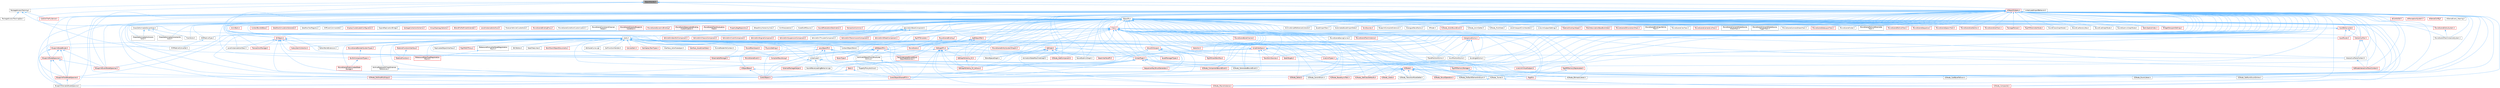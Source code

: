 digraph "ObjectHandle.h"
{
 // INTERACTIVE_SVG=YES
 // LATEX_PDF_SIZE
  bgcolor="transparent";
  edge [fontname=Helvetica,fontsize=10,labelfontname=Helvetica,labelfontsize=10];
  node [fontname=Helvetica,fontsize=10,shape=box,height=0.2,width=0.4];
  Node1 [id="Node000001",label="ObjectHandle.h",height=0.2,width=0.4,color="gray40", fillcolor="grey60", style="filled", fontcolor="black",tooltip=" "];
  Node1 -> Node2 [id="edge1_Node000001_Node000002",dir="back",color="steelblue1",style="solid",tooltip=" "];
  Node2 [id="Node000002",label="Casts.h",height=0.2,width=0.4,color="grey40", fillcolor="white", style="filled",URL="$d4/d55/Casts_8h.html",tooltip=" "];
  Node2 -> Node3 [id="edge2_Node000002_Node000003",dir="back",color="steelblue1",style="solid",tooltip=" "];
  Node3 [id="Node000003",label="ArchiveReplaceOrClearExternal\lReferences.h",height=0.2,width=0.4,color="grey40", fillcolor="white", style="filled",URL="$d1/d53/ArchiveReplaceOrClearExternalReferences_8h.html",tooltip=" "];
  Node3 -> Node4 [id="edge3_Node000003_Node000004",dir="back",color="steelblue1",style="solid",tooltip=" "];
  Node4 [id="Node000004",label="CoreUObject.h",height=0.2,width=0.4,color="red", fillcolor="#FFF0F0", style="filled",URL="$d0/ded/CoreUObject_8h.html",tooltip=" "];
  Node2 -> Node12 [id="edge4_Node000002_Node000012",dir="back",color="steelblue1",style="solid",tooltip=" "];
  Node12 [id="Node000012",label="AttributeCurve.cpp",height=0.2,width=0.4,color="grey40", fillcolor="white", style="filled",URL="$de/d39/AttributeCurve_8cpp.html",tooltip=" "];
  Node2 -> Node13 [id="edge5_Node000002_Node000013",dir="back",color="steelblue1",style="solid",tooltip=" "];
  Node13 [id="Node000013",label="BlueprintNodeBinder.h",height=0.2,width=0.4,color="red", fillcolor="#FFF0F0", style="filled",URL="$de/dd8/BlueprintNodeBinder_8h.html",tooltip=" "];
  Node13 -> Node23 [id="edge6_Node000013_Node000023",dir="back",color="steelblue1",style="solid",tooltip=" "];
  Node23 [id="Node000023",label="BlueprintEventNodeSpawner.h",height=0.2,width=0.4,color="red", fillcolor="#FFF0F0", style="filled",URL="$d4/dd3/BlueprintEventNodeSpawner_8h.html",tooltip=" "];
  Node13 -> Node26 [id="edge7_Node000013_Node000026",dir="back",color="steelblue1",style="solid",tooltip=" "];
  Node26 [id="Node000026",label="BlueprintFieldNodeSpawner.h",height=0.2,width=0.4,color="red", fillcolor="#FFF0F0", style="filled",URL="$da/d70/BlueprintFieldNodeSpawner_8h.html",tooltip=" "];
  Node26 -> Node28 [id="edge8_Node000026_Node000028",dir="back",color="steelblue1",style="solid",tooltip=" "];
  Node28 [id="Node000028",label="BlueprintVariableNodeSpawner.h",height=0.2,width=0.4,color="grey40", fillcolor="white", style="filled",URL="$db/dba/BlueprintVariableNodeSpawner_8h.html",tooltip=" "];
  Node13 -> Node20 [id="edge9_Node000013_Node000020",dir="back",color="steelblue1",style="solid",tooltip=" "];
  Node20 [id="Node000020",label="BlueprintNodeSpawner.h",height=0.2,width=0.4,color="red", fillcolor="#FFF0F0", style="filled",URL="$d1/de9/BlueprintNodeSpawner_8h.html",tooltip=" "];
  Node20 -> Node23 [id="edge10_Node000020_Node000023",dir="back",color="steelblue1",style="solid",tooltip=" "];
  Node20 -> Node26 [id="edge11_Node000020_Node000026",dir="back",color="steelblue1",style="solid",tooltip=" "];
  Node20 -> Node28 [id="edge12_Node000020_Node000028",dir="back",color="steelblue1",style="solid",tooltip=" "];
  Node13 -> Node28 [id="edge13_Node000013_Node000028",dir="back",color="steelblue1",style="solid",tooltip=" "];
  Node2 -> Node20 [id="edge14_Node000002_Node000020",dir="back",color="steelblue1",style="solid",tooltip=" "];
  Node2 -> Node146 [id="edge15_Node000002_Node000146",dir="back",color="steelblue1",style="solid",tooltip=" "];
  Node146 [id="Node000146",label="CallFunctionHandler.h",height=0.2,width=0.4,color="grey40", fillcolor="white", style="filled",URL="$d3/d6d/CallFunctionHandler_8h.html",tooltip=" "];
  Node2 -> Node270 [id="edge16_Node000002_Node000270",dir="back",color="steelblue1",style="solid",tooltip=" "];
  Node270 [id="Node000270",label="CanvasItem.h",height=0.2,width=0.4,color="red", fillcolor="#FFF0F0", style="filled",URL="$dc/df2/CanvasItem_8h.html",tooltip=" "];
  Node2 -> Node272 [id="edge17_Node000002_Node000272",dir="back",color="steelblue1",style="solid",tooltip=" "];
  Node272 [id="Node000272",label="CompilerResultsLog.h",height=0.2,width=0.4,color="red", fillcolor="#FFF0F0", style="filled",URL="$dc/d68/CompilerResultsLog_8h.html",tooltip=" "];
  Node2 -> Node365 [id="edge18_Node000002_Node000365",dir="back",color="steelblue1",style="solid",tooltip=" "];
  Node365 [id="Node000365",label="ContextObjectStore.h",height=0.2,width=0.4,color="grey40", fillcolor="white", style="filled",URL="$d4/d39/ContextObjectStore_8h.html",tooltip=" "];
  Node2 -> Node4 [id="edge19_Node000002_Node000004",dir="back",color="steelblue1",style="solid",tooltip=" "];
  Node2 -> Node366 [id="edge20_Node000002_Node000366",dir="back",color="steelblue1",style="solid",tooltip=" "];
  Node366 [id="Node000366",label="CoreUObjectSharedPCH.h",height=0.2,width=0.4,color="red", fillcolor="#FFF0F0", style="filled",URL="$de/d2f/CoreUObjectSharedPCH_8h.html",tooltip=" "];
  Node2 -> Node368 [id="edge21_Node000002_Node000368",dir="back",color="steelblue1",style="solid",tooltip=" "];
  Node368 [id="Node000368",label="EdGraph.h",height=0.2,width=0.4,color="red", fillcolor="#FFF0F0", style="filled",URL="$dd/dae/EdGraph_8h.html",tooltip=" "];
  Node368 -> Node369 [id="edge22_Node000368_Node000369",dir="back",color="steelblue1",style="solid",tooltip=" "];
  Node369 [id="Node000369",label="AnimationStateMachineGraph.h",height=0.2,width=0.4,color="grey40", fillcolor="white", style="filled",URL="$d8/d25/AnimationStateMachineGraph_8h.html",tooltip=" "];
  Node368 -> Node370 [id="edge23_Node000368_Node000370",dir="back",color="steelblue1",style="solid",tooltip=" "];
  Node370 [id="Node000370",label="BlendSpaceGraph.h",height=0.2,width=0.4,color="grey40", fillcolor="white", style="filled",URL="$d6/d7f/BlendSpaceGraph_8h.html",tooltip=" "];
  Node368 -> Node372 [id="edge24_Node000368_Node000372",dir="back",color="steelblue1",style="solid",tooltip=" "];
  Node372 [id="Node000372",label="EdGraphSchema_K2.h",height=0.2,width=0.4,color="red", fillcolor="#FFF0F0", style="filled",URL="$d0/dcf/EdGraphSchema__K2_8h.html",tooltip=" "];
  Node372 -> Node304 [id="edge25_Node000372_Node000304",dir="back",color="steelblue1",style="solid",tooltip=" "];
  Node304 [id="Node000304",label="EdGraphSchema_K2_Actions.h",height=0.2,width=0.4,color="red", fillcolor="#FFF0F0", style="filled",URL="$d8/d9c/EdGraphSchema__K2__Actions_8h.html",tooltip=" "];
  Node368 -> Node304 [id="edge26_Node000368_Node000304",dir="back",color="steelblue1",style="solid",tooltip=" "];
  Node368 -> Node147 [id="edge27_Node000368_Node000147",dir="back",color="steelblue1",style="solid",tooltip=" "];
  Node147 [id="Node000147",label="K2Node_AddComponent.h",height=0.2,width=0.4,color="red", fillcolor="#FFF0F0", style="filled",URL="$d9/dc9/K2Node__AddComponent_8h.html",tooltip=" "];
  Node368 -> Node209 [id="edge28_Node000368_Node000209",dir="back",color="steelblue1",style="solid",tooltip=" "];
  Node209 [id="Node000209",label="K2Node_Composite.h",height=0.2,width=0.4,color="red", fillcolor="#FFF0F0", style="filled",URL="$d9/d9a/K2Node__Composite_8h.html",tooltip=" "];
  Node368 -> Node211 [id="edge29_Node000368_Node000211",dir="back",color="steelblue1",style="solid",tooltip=" "];
  Node211 [id="Node000211",label="K2Node_MacroInstance.h",height=0.2,width=0.4,color="red", fillcolor="#FFF0F0", style="filled",URL="$d1/d45/K2Node__MacroInstance_8h.html",tooltip=" "];
  Node368 -> Node556 [id="edge30_Node000368_Node000556",dir="back",color="steelblue1",style="solid",tooltip=" "];
  Node556 [id="Node000556",label="SoundSubmixGraph.h",height=0.2,width=0.4,color="grey40", fillcolor="white", style="filled",URL="$d9/d3d/SoundSubmixGraph_8h.html",tooltip=" "];
  Node2 -> Node557 [id="edge31_Node000002_Node000557",dir="back",color="steelblue1",style="solid",tooltip=" "];
  Node557 [id="Node000557",label="EdGraphPin.h",height=0.2,width=0.4,color="red", fillcolor="#FFF0F0", style="filled",URL="$da/d52/EdGraphPin_8h.html",tooltip=" "];
  Node557 -> Node28 [id="edge32_Node000557_Node000028",dir="back",color="steelblue1",style="solid",tooltip=" "];
  Node557 -> Node272 [id="edge33_Node000557_Node000272",dir="back",color="steelblue1",style="solid",tooltip=" "];
  Node557 -> Node372 [id="edge34_Node000557_Node000372",dir="back",color="steelblue1",style="solid",tooltip=" "];
  Node557 -> Node304 [id="edge35_Node000557_Node000304",dir="back",color="steelblue1",style="solid",tooltip=" "];
  Node557 -> Node174 [id="edge36_Node000557_Node000174",dir="back",color="steelblue1",style="solid",tooltip=" "];
  Node174 [id="Node000174",label="K2Node_DoOnceMultiInput.h",height=0.2,width=0.4,color="red", fillcolor="#FFF0F0", style="filled",URL="$d8/db3/K2Node__DoOnceMultiInput_8h.html",tooltip=" "];
  Node557 -> Node211 [id="edge37_Node000557_Node000211",dir="back",color="steelblue1",style="solid",tooltip=" "];
  Node557 -> Node245 [id="edge38_Node000557_Node000245",dir="back",color="steelblue1",style="solid",tooltip=" "];
  Node245 [id="Node000245",label="K2Node_Select.h",height=0.2,width=0.4,color="red", fillcolor="#FFF0F0", style="filled",URL="$d2/de5/K2Node__Select_8h.html",tooltip=" "];
  Node557 -> Node254 [id="edge39_Node000557_Node000254",dir="back",color="steelblue1",style="solid",tooltip=" "];
  Node254 [id="Node000254",label="K2Node_SwitchEnum.h",height=0.2,width=0.4,color="grey40", fillcolor="white", style="filled",URL="$d1/df5/K2Node__SwitchEnum_8h.html",tooltip=" "];
  Node557 -> Node208 [id="edge40_Node000557_Node000208",dir="back",color="steelblue1",style="solid",tooltip=" "];
  Node208 [id="Node000208",label="K2Node_Tunnel.h",height=0.2,width=0.4,color="grey40", fillcolor="white", style="filled",URL="$d2/d04/K2Node__Tunnel_8h.html",tooltip=" "];
  Node208 -> Node209 [id="edge41_Node000208_Node000209",dir="back",color="steelblue1",style="solid",tooltip=" "];
  Node208 -> Node211 [id="edge42_Node000208_Node000211",dir="back",color="steelblue1",style="solid",tooltip=" "];
  Node2 -> Node304 [id="edge43_Node000002_Node000304",dir="back",color="steelblue1",style="solid",tooltip=" "];
  Node2 -> Node643 [id="edge44_Node000002_Node000643",dir="back",color="steelblue1",style="solid",tooltip=" "];
  Node643 [id="Node000643",label="EditorWorldExtension.h",height=0.2,width=0.4,color="grey40", fillcolor="white", style="filled",URL="$d8/d54/EditorWorldExtension_8h.html",tooltip=" "];
  Node2 -> Node644 [id="edge45_Node000002_Node000644",dir="back",color="steelblue1",style="solid",tooltip=" "];
  Node644 [id="Node000644",label="GameplayTaskTypes.h",height=0.2,width=0.4,color="red", fillcolor="#FFF0F0", style="filled",URL="$d0/da0/GameplayTaskTypes_8h.html",tooltip=" "];
  Node2 -> Node755 [id="edge46_Node000002_Node000755",dir="back",color="steelblue1",style="solid",tooltip=" "];
  Node755 [id="Node000755",label="Interface_ActorSubobject.h",height=0.2,width=0.4,color="grey40", fillcolor="white", style="filled",URL="$de/d00/Interface__ActorSubobject_8h.html",tooltip=" "];
  Node2 -> Node756 [id="edge47_Node000002_Node000756",dir="back",color="steelblue1",style="solid",tooltip=" "];
  Node756 [id="Node000756",label="Interface_AssetUserData.h",height=0.2,width=0.4,color="red", fillcolor="#FFF0F0", style="filled",URL="$de/d85/Interface__AssetUserData_8h.html",tooltip=" "];
  Node2 -> Node1543 [id="edge48_Node000002_Node001543",dir="back",color="steelblue1",style="solid",tooltip=" "];
  Node1543 [id="Node001543",label="KismetNodeInfoContext.h",height=0.2,width=0.4,color="grey40", fillcolor="white", style="filled",URL="$d3/dfc/KismetNodeInfoContext_8h.html",tooltip=" "];
  Node2 -> Node2352 [id="edge49_Node000002_Node002352",dir="back",color="steelblue1",style="solid",tooltip=" "];
  Node2352 [id="Node002352",label="LazyObjectPtr.h",height=0.2,width=0.4,color="red", fillcolor="#FFF0F0", style="filled",URL="$d0/d2a/LazyObjectPtr_8h.html",tooltip=" "];
  Node2352 -> Node2353 [id="edge50_Node002352_Node002353",dir="back",color="steelblue1",style="solid",tooltip=" "];
  Node2353 [id="Node002353",label="ArchiveUObjectFromStructured\lArchive.h",height=0.2,width=0.4,color="grey40", fillcolor="white", style="filled",URL="$d2/d52/ArchiveUObjectFromStructuredArchive_8h.html",tooltip=" "];
  Node2353 -> Node366 [id="edge51_Node002353_Node000366",dir="back",color="steelblue1",style="solid",tooltip=" "];
  Node2352 -> Node4 [id="edge52_Node002352_Node000004",dir="back",color="steelblue1",style="solid",tooltip=" "];
  Node2352 -> Node366 [id="edge53_Node002352_Node000366",dir="back",color="steelblue1",style="solid",tooltip=" "];
  Node2352 -> Node2357 [id="edge54_Node002352_Node002357",dir="back",color="steelblue1",style="solid",tooltip=" "];
  Node2357 [id="Node002357",label="LinkerLoad.h",height=0.2,width=0.4,color="grey40", fillcolor="white", style="filled",URL="$d7/def/LinkerLoad_8h.html",tooltip=" "];
  Node2357 -> Node4 [id="edge55_Node002357_Node000004",dir="back",color="steelblue1",style="solid",tooltip=" "];
  Node2357 -> Node366 [id="edge56_Node002357_Node000366",dir="back",color="steelblue1",style="solid",tooltip=" "];
  Node2357 -> Node928 [id="edge57_Node002357_Node000928",dir="back",color="steelblue1",style="solid",tooltip=" "];
  Node928 [id="Node000928",label="ExternalPackageHelper.h",height=0.2,width=0.4,color="red", fillcolor="#FFF0F0", style="filled",URL="$d3/d2f/ExternalPackageHelper_8h.html",tooltip=" "];
  Node2357 -> Node38 [id="edge58_Node002357_Node000038",dir="back",color="steelblue1",style="solid",tooltip=" "];
  Node38 [id="Node000038",label="K2Node.h",height=0.2,width=0.4,color="red", fillcolor="#FFF0F0", style="filled",URL="$d5/d94/K2Node_8h.html",tooltip=" "];
  Node38 -> Node26 [id="edge59_Node000038_Node000026",dir="back",color="steelblue1",style="solid",tooltip=" "];
  Node38 -> Node134 [id="edge60_Node000038_Node000134",dir="back",color="steelblue1",style="solid",tooltip=" "];
  Node134 [id="Node000134",label="K2Node_BaseAsyncTask.h",height=0.2,width=0.4,color="red", fillcolor="#FFF0F0", style="filled",URL="$d5/db7/K2Node__BaseAsyncTask_8h.html",tooltip=" "];
  Node38 -> Node143 [id="edge61_Node000038_Node000143",dir="back",color="steelblue1",style="solid",tooltip=" "];
  Node143 [id="Node000143",label="K2Node_BitmaskLiteral.h",height=0.2,width=0.4,color="grey40", fillcolor="white", style="filled",URL="$dc/de6/K2Node__BitmaskLiteral_8h.html",tooltip=" "];
  Node38 -> Node163 [id="edge62_Node000038_Node000163",dir="back",color="steelblue1",style="solid",tooltip=" "];
  Node163 [id="Node000163",label="K2Node_CastByteToEnum.h",height=0.2,width=0.4,color="grey40", fillcolor="white", style="filled",URL="$d7/dcf/K2Node__CastByteToEnum_8h.html",tooltip=" "];
  Node38 -> Node174 [id="edge63_Node000038_Node000174",dir="back",color="steelblue1",style="solid",tooltip=" "];
  Node38 -> Node215 [id="edge64_Node000038_Node000215",dir="back",color="steelblue1",style="solid",tooltip=" "];
  Node215 [id="Node000215",label="K2Node_EnumLiteral.h",height=0.2,width=0.4,color="grey40", fillcolor="white", style="filled",URL="$d3/d1c/K2Node__EnumLiteral_8h.html",tooltip=" "];
  Node38 -> Node218 [id="edge65_Node000038_Node000218",dir="back",color="steelblue1",style="solid",tooltip=" "];
  Node218 [id="Node000218",label="K2Node_ForEachElementInEnum.h",height=0.2,width=0.4,color="grey40", fillcolor="white", style="filled",URL="$d2/d15/K2Node__ForEachElementInEnum_8h.html",tooltip=" "];
  Node38 -> Node222 [id="edge66_Node000038_Node000222",dir="back",color="steelblue1",style="solid",tooltip=" "];
  Node222 [id="Node000222",label="K2Node_GetClassDefaults.h",height=0.2,width=0.4,color="red", fillcolor="#FFF0F0", style="filled",URL="$d8/d5e/K2Node__GetClassDefaults_8h.html",tooltip=" "];
  Node38 -> Node226 [id="edge67_Node000038_Node000226",dir="back",color="steelblue1",style="solid",tooltip=" "];
  Node226 [id="Node000226",label="K2Node_GetNumEnumEntries.h",height=0.2,width=0.4,color="grey40", fillcolor="white", style="filled",URL="$d6/d60/K2Node__GetNumEnumEntries_8h.html",tooltip=" "];
  Node38 -> Node234 [id="edge68_Node000038_Node000234",dir="back",color="steelblue1",style="solid",tooltip=" "];
  Node234 [id="Node000234",label="K2Node_Literal.h",height=0.2,width=0.4,color="red", fillcolor="#FFF0F0", style="filled",URL="$da/d6c/K2Node__Literal_8h.html",tooltip=" "];
  Node38 -> Node211 [id="edge69_Node000038_Node000211",dir="back",color="steelblue1",style="solid",tooltip=" "];
  Node38 -> Node245 [id="edge70_Node000038_Node000245",dir="back",color="steelblue1",style="solid",tooltip=" "];
  Node38 -> Node252 [id="edge71_Node000038_Node000252",dir="back",color="steelblue1",style="solid",tooltip=" "];
  Node252 [id="Node000252",label="K2Node_StructOperation.h",height=0.2,width=0.4,color="red", fillcolor="#FFF0F0", style="filled",URL="$d1/d1c/K2Node__StructOperation_8h.html",tooltip=" "];
  Node38 -> Node254 [id="edge72_Node000038_Node000254",dir="back",color="steelblue1",style="solid",tooltip=" "];
  Node38 -> Node261 [id="edge73_Node000038_Node000261",dir="back",color="steelblue1",style="solid",tooltip=" "];
  Node261 [id="Node000261",label="K2Node_TransitionRuleGetter.h",height=0.2,width=0.4,color="grey40", fillcolor="white", style="filled",URL="$da/d0d/K2Node__TransitionRuleGetter_8h.html",tooltip=" "];
  Node38 -> Node208 [id="edge74_Node000038_Node000208",dir="back",color="steelblue1",style="solid",tooltip=" "];
  Node2357 -> Node551 [id="edge75_Node002357_Node000551",dir="back",color="steelblue1",style="solid",tooltip=" "];
  Node551 [id="Node000551",label="SoundWaveLoadingBehavior.cpp",height=0.2,width=0.4,color="grey40", fillcolor="white", style="filled",URL="$d7/d95/SoundWaveLoadingBehavior_8cpp.html",tooltip=" "];
  Node2352 -> Node2358 [id="edge76_Node002352_Node002358",dir="back",color="steelblue1",style="solid",tooltip=" "];
  Node2358 [id="Node002358",label="UnrealType.h",height=0.2,width=0.4,color="red", fillcolor="#FFF0F0", style="filled",URL="$d6/d2f/UnrealType_8h.html",tooltip=" "];
  Node2358 -> Node28 [id="edge77_Node002358_Node000028",dir="back",color="steelblue1",style="solid",tooltip=" "];
  Node2358 -> Node4 [id="edge78_Node002358_Node000004",dir="back",color="steelblue1",style="solid",tooltip=" "];
  Node2358 -> Node366 [id="edge79_Node002358_Node000366",dir="back",color="steelblue1",style="solid",tooltip=" "];
  Node2358 -> Node304 [id="edge80_Node002358_Node000304",dir="back",color="steelblue1",style="solid",tooltip=" "];
  Node2358 -> Node196 [id="edge81_Node002358_Node000196",dir="back",color="steelblue1",style="solid",tooltip=" "];
  Node196 [id="Node000196",label="K2Node_ComponentBoundEvent.h",height=0.2,width=0.4,color="red", fillcolor="#FFF0F0", style="filled",URL="$d7/d15/K2Node__ComponentBoundEvent_8h.html",tooltip=" "];
  Node2358 -> Node197 [id="edge82_Node002358_Node000197",dir="back",color="steelblue1",style="solid",tooltip=" "];
  Node197 [id="Node000197",label="K2Node_GeneratedBoundEvent.h",height=0.2,width=0.4,color="grey40", fillcolor="white", style="filled",URL="$d4/dc1/K2Node__GeneratedBoundEvent_8h.html",tooltip=" "];
  Node2358 -> Node252 [id="edge83_Node002358_Node000252",dir="back",color="steelblue1",style="solid",tooltip=" "];
  Node2358 -> Node3338 [id="edge84_Node002358_Node003338",dir="back",color="steelblue1",style="solid",tooltip=" "];
  Node3338 [id="Node003338",label="PropertyProxyArchive.h",height=0.2,width=0.4,color="grey40", fillcolor="white", style="filled",URL="$d7/d1f/PropertyProxyArchive_8h.html",tooltip=" "];
  Node2358 -> Node405 [id="edge85_Node002358_Node000405",dir="back",color="steelblue1",style="solid",tooltip=" "];
  Node405 [id="Node000405",label="RigVM.h",height=0.2,width=0.4,color="red", fillcolor="#FFF0F0", style="filled",URL="$d0/d5e/RigVM_8h.html",tooltip=" "];
  Node2358 -> Node2666 [id="edge86_Node002358_Node002666",dir="back",color="steelblue1",style="solid",tooltip=" "];
  Node2666 [id="Node002666",label="RigVMMemoryStorage.h",height=0.2,width=0.4,color="red", fillcolor="#FFF0F0", style="filled",URL="$d1/dd5/RigVMMemoryStorage_8h.html",tooltip=" "];
  Node2666 -> Node405 [id="edge87_Node002666_Node000405",dir="back",color="steelblue1",style="solid",tooltip=" "];
  Node2358 -> Node3122 [id="edge88_Node002358_Node003122",dir="back",color="steelblue1",style="solid",tooltip=" "];
  Node3122 [id="Node003122",label="SequencerKeyStructGenerator.h",height=0.2,width=0.4,color="red", fillcolor="#FFF0F0", style="filled",URL="$d1/df1/SequencerKeyStructGenerator_8h.html",tooltip=" "];
  Node2358 -> Node2669 [id="edge89_Node002358_Node002669",dir="back",color="steelblue1",style="solid",tooltip=" "];
  Node2669 [id="Node002669",label="Stack.h",height=0.2,width=0.4,color="red", fillcolor="#FFF0F0", style="filled",URL="$dc/db6/Stack_8h.html",tooltip=" "];
  Node2669 -> Node4 [id="edge90_Node002669_Node000004",dir="back",color="steelblue1",style="solid",tooltip=" "];
  Node2669 -> Node366 [id="edge91_Node002669_Node000366",dir="back",color="steelblue1",style="solid",tooltip=" "];
  Node2 -> Node3352 [id="edge92_Node000002_Node003352",dir="back",color="steelblue1",style="solid",tooltip=" "];
  Node3352 [id="Node003352",label="LiveLinkTypes.h",height=0.2,width=0.4,color="red", fillcolor="#FFF0F0", style="filled",URL="$d2/d4c/LiveLinkTypes_8h.html",tooltip=" "];
  Node3352 -> Node3359 [id="edge93_Node003352_Node003359",dir="back",color="steelblue1",style="solid",tooltip=" "];
  Node3359 [id="Node003359",label="LiveLinkVirtualSubject.h",height=0.2,width=0.4,color="red", fillcolor="#FFF0F0", style="filled",URL="$d2/de5/LiveLinkVirtualSubject_8h.html",tooltip=" "];
  Node2 -> Node2942 [id="edge94_Node000002_Node002942",dir="back",color="steelblue1",style="solid",tooltip=" "];
  Node2942 [id="Node002942",label="MaterialFunction.h",height=0.2,width=0.4,color="red", fillcolor="#FFF0F0", style="filled",URL="$d7/dde/MaterialFunction_8h.html",tooltip=" "];
  Node2 -> Node2943 [id="edge95_Node000002_Node002943",dir="back",color="steelblue1",style="solid",tooltip=" "];
  Node2943 [id="Node002943",label="MaterialFunctionInterface.h",height=0.2,width=0.4,color="red", fillcolor="#FFF0F0", style="filled",URL="$d7/d41/MaterialFunctionInterface_8h.html",tooltip=" "];
  Node2943 -> Node2942 [id="edge96_Node002943_Node002942",dir="back",color="steelblue1",style="solid",tooltip=" "];
  Node2 -> Node3281 [id="edge97_Node000002_Node003281",dir="back",color="steelblue1",style="solid",tooltip=" "];
  Node3281 [id="Node003281",label="MetasoundConverterNodeRegistration\lMacro.h",height=0.2,width=0.4,color="grey40", fillcolor="white", style="filled",URL="$d1/de5/MetasoundConverterNodeRegistrationMacro_8h.html",tooltip=" "];
  Node3281 -> Node3247 [id="edge98_Node003281_Node003247",dir="back",color="steelblue1",style="solid",tooltip=" "];
  Node3247 [id="Node003247",label="MetasoundDataTypeRegistration\lMacro.h",height=0.2,width=0.4,color="red", fillcolor="#FFF0F0", style="filled",URL="$d1/d2b/MetasoundDataTypeRegistrationMacro_8h.html",tooltip=" "];
  Node2 -> Node3247 [id="edge99_Node000002_Node003247",dir="back",color="steelblue1",style="solid",tooltip=" "];
  Node2 -> Node3390 [id="edge100_Node000002_Node003390",dir="back",color="steelblue1",style="solid",tooltip=" "];
  Node3390 [id="Node003390",label="MoverBlackboard.h",height=0.2,width=0.4,color="red", fillcolor="#FFF0F0", style="filled",URL="$d2/d87/MoverBlackboard_8h.html",tooltip=" "];
  Node2 -> Node2534 [id="edge101_Node000002_Node002534",dir="back",color="steelblue1",style="solid",tooltip=" "];
  Node2534 [id="Node002534",label="MovieScene.h",height=0.2,width=0.4,color="red", fillcolor="#FFF0F0", style="filled",URL="$df/da9/MovieScene_8h.html",tooltip=" "];
  Node2 -> Node3391 [id="edge102_Node000002_Node003391",dir="back",color="steelblue1",style="solid",tooltip=" "];
  Node3391 [id="Node003391",label="MovieSceneBlenderSystemTypes.h",height=0.2,width=0.4,color="red", fillcolor="#FFF0F0", style="filled",URL="$d2/d8b/MovieSceneBlenderSystemTypes_8h.html",tooltip=" "];
  Node3391 -> Node3129 [id="edge103_Node003391_Node003129",dir="back",color="steelblue1",style="solid",tooltip=" "];
  Node3129 [id="Node003129",label="BuiltInComponentTypes.h",height=0.2,width=0.4,color="red", fillcolor="#FFF0F0", style="filled",URL="$dc/d94/BuiltInComponentTypes_8h.html",tooltip=" "];
  Node3129 -> Node1930 [id="edge104_Node003129_Node001930",dir="back",color="steelblue1",style="solid",tooltip=" "];
  Node1930 [id="Node001930",label="MovieScenePreAnimatedState\lStorage.h",height=0.2,width=0.4,color="red", fillcolor="#FFF0F0", style="filled",URL="$db/d56/MovieScenePreAnimatedStateStorage_8h.html",tooltip=" "];
  Node2 -> Node3392 [id="edge105_Node000002_Node003392",dir="back",color="steelblue1",style="solid",tooltip=" "];
  Node3392 [id="Node003392",label="MovieSceneEntitySystemGraphs.h",height=0.2,width=0.4,color="red", fillcolor="#FFF0F0", style="filled",URL="$dd/ded/MovieSceneEntitySystemGraphs_8h.html",tooltip=" "];
  Node2 -> Node1930 [id="edge106_Node000002_Node001930",dir="back",color="steelblue1",style="solid",tooltip=" "];
  Node2 -> Node1058 [id="edge107_Node000002_Node001058",dir="back",color="steelblue1",style="solid",tooltip=" "];
  Node1058 [id="Node001058",label="PhysicsSettings.h",height=0.2,width=0.4,color="red", fillcolor="#FFF0F0", style="filled",URL="$d7/db9/PhysicsSettings_8h.html",tooltip=" "];
  Node2 -> Node3338 [id="edge108_Node000002_Node003338",dir="back",color="steelblue1",style="solid",tooltip=" "];
  Node2 -> Node3393 [id="edge109_Node000002_Node003393",dir="back",color="steelblue1",style="solid",tooltip=" "];
  Node3393 [id="Node003393",label="ReplicatedObjectInterface.h",height=0.2,width=0.4,color="grey40", fillcolor="white", style="filled",URL="$de/d70/ReplicatedObjectInterface_8h.html",tooltip=" "];
  Node2 -> Node3394 [id="edge110_Node000002_Node003394",dir="back",color="steelblue1",style="solid",tooltip=" "];
  Node3394 [id="Node003394",label="RigVMASTProxy.h",height=0.2,width=0.4,color="red", fillcolor="#FFF0F0", style="filled",URL="$d4/d56/RigVMASTProxy_8h.html",tooltip=" "];
  Node2 -> Node2666 [id="edge111_Node000002_Node002666",dir="back",color="steelblue1",style="solid",tooltip=" "];
  Node2 -> Node3395 [id="edge112_Node000002_Node003395",dir="back",color="steelblue1",style="solid",tooltip=" "];
  Node3395 [id="Node003395",label="RigVMUserWorkflow.h",height=0.2,width=0.4,color="red", fillcolor="#FFF0F0", style="filled",URL="$dd/dd0/RigVMUserWorkflow_8h.html",tooltip=" "];
  Node2 -> Node187 [id="edge113_Node000002_Node000187",dir="back",color="steelblue1",style="solid",tooltip=" "];
  Node187 [id="Node000187",label="SSCSEditor.h",height=0.2,width=0.4,color="grey40", fillcolor="white", style="filled",URL="$d0/d2e/SSCSEditor_8h.html",tooltip=" "];
  Node2 -> Node3396 [id="edge114_Node000002_Node003396",dir="back",color="steelblue1",style="solid",tooltip=" "];
  Node3396 [id="Node003396",label="ScriptInterface.h",height=0.2,width=0.4,color="red", fillcolor="#FFF0F0", style="filled",URL="$da/d56/ScriptInterface_8h.html",tooltip=" "];
  Node3396 -> Node2118 [id="edge115_Node003396_Node002118",dir="back",color="steelblue1",style="solid",tooltip=" "];
  Node2118 [id="Node002118",label="AxisAngleGizmo.h",height=0.2,width=0.4,color="grey40", fillcolor="white", style="filled",URL="$d1/d0b/AxisAngleGizmo_8h.html",tooltip=" "];
  Node3396 -> Node2119 [id="edge116_Node003396_Node002119",dir="back",color="steelblue1",style="solid",tooltip=" "];
  Node2119 [id="Node002119",label="AxisPositionGizmo.h",height=0.2,width=0.4,color="grey40", fillcolor="white", style="filled",URL="$d1/d25/AxisPositionGizmo_8h.html",tooltip=" "];
  Node3396 -> Node3129 [id="edge117_Node003396_Node003129",dir="back",color="steelblue1",style="solid",tooltip=" "];
  Node3396 -> Node4 [id="edge118_Node003396_Node000004",dir="back",color="steelblue1",style="solid",tooltip=" "];
  Node3396 -> Node366 [id="edge119_Node003396_Node000366",dir="back",color="steelblue1",style="solid",tooltip=" "];
  Node3396 -> Node2120 [id="edge120_Node003396_Node002120",dir="back",color="steelblue1",style="solid",tooltip=" "];
  Node2120 [id="Node002120",label="PlanePositionGizmo.h",height=0.2,width=0.4,color="grey40", fillcolor="white", style="filled",URL="$d0/df0/PlanePositionGizmo_8h.html",tooltip=" "];
  Node3396 -> Node2116 [id="edge121_Node003396_Node002116",dir="back",color="steelblue1",style="solid",tooltip=" "];
  Node2116 [id="Node002116",label="StateTargets.h",height=0.2,width=0.4,color="red", fillcolor="#FFF0F0", style="filled",URL="$de/d0d/StateTargets_8h.html",tooltip=" "];
  Node3396 -> Node2124 [id="edge122_Node003396_Node002124",dir="back",color="steelblue1",style="solid",tooltip=" "];
  Node2124 [id="Node002124",label="TransformSources.h",height=0.2,width=0.4,color="red", fillcolor="#FFF0F0", style="filled",URL="$d3/ddb/TransformSources_8h.html",tooltip=" "];
  Node3396 -> Node2358 [id="edge123_Node003396_Node002358",dir="back",color="steelblue1",style="solid",tooltip=" "];
  Node3396 -> Node3450 [id="edge124_Node003396_Node003450",dir="back",color="steelblue1",style="solid",tooltip=" "];
  Node3450 [id="Node003450",label="WeakInterfacePtr.h",height=0.2,width=0.4,color="red", fillcolor="#FFF0F0", style="filled",URL="$da/d4e/WeakInterfacePtr_8h.html",tooltip=" "];
  Node2 -> Node2130 [id="edge125_Node000002_Node002130",dir="back",color="steelblue1",style="solid",tooltip=" "];
  Node2130 [id="Node002130",label="Selection.h",height=0.2,width=0.4,color="red", fillcolor="#FFF0F0", style="filled",URL="$d9/d60/Editor_2UnrealEd_2Public_2Selection_8h.html",tooltip=" "];
  Node2 -> Node3122 [id="edge126_Node000002_Node003122",dir="back",color="steelblue1",style="solid",tooltip=" "];
  Node2 -> Node3494 [id="edge127_Node000002_Node003494",dir="back",color="steelblue1",style="solid",tooltip=" "];
  Node3494 [id="Node003494",label="SoftObjectPtr.h",height=0.2,width=0.4,color="red", fillcolor="#FFF0F0", style="filled",URL="$d8/d46/SoftObjectPtr_8h.html",tooltip=" "];
  Node3494 -> Node2353 [id="edge128_Node003494_Node002353",dir="back",color="steelblue1",style="solid",tooltip=" "];
  Node3494 -> Node3545 [id="edge129_Node003494_Node003545",dir="back",color="steelblue1",style="solid",tooltip=" "];
  Node3545 [id="Node003545",label="AssetManagerTypes.h",height=0.2,width=0.4,color="red", fillcolor="#FFF0F0", style="filled",URL="$d6/d98/AssetManagerTypes_8h.html",tooltip=" "];
  Node3494 -> Node4 [id="edge130_Node003494_Node000004",dir="back",color="steelblue1",style="solid",tooltip=" "];
  Node3494 -> Node366 [id="edge131_Node003494_Node000366",dir="back",color="steelblue1",style="solid",tooltip=" "];
  Node3494 -> Node3559 [id="edge132_Node003494_Node003559",dir="back",color="steelblue1",style="solid",tooltip=" "];
  Node3559 [id="Node003559",label="InteractiveToolsContext.h",height=0.2,width=0.4,color="grey40", fillcolor="white", style="filled",URL="$d2/dfe/InteractiveToolsContext_8h.html",tooltip=" "];
  Node3559 -> Node823 [id="edge133_Node003559_Node000823",dir="back",color="steelblue1",style="solid",tooltip=" "];
  Node823 [id="Node000823",label="EdModeInteractiveToolsContext.h",height=0.2,width=0.4,color="red", fillcolor="#FFF0F0", style="filled",URL="$d7/da4/EdModeInteractiveToolsContext_8h.html",tooltip=" "];
  Node3494 -> Node2357 [id="edge134_Node003494_Node002357",dir="back",color="steelblue1",style="solid",tooltip=" "];
  Node3494 -> Node342 [id="edge135_Node003494_Node000342",dir="back",color="steelblue1",style="solid",tooltip=" "];
  Node342 [id="Node000342",label="MovieSceneEvent.h",height=0.2,width=0.4,color="red", fillcolor="#FFF0F0", style="filled",URL="$dc/d97/MovieSceneEvent_8h.html",tooltip=" "];
  Node3494 -> Node1684 [id="edge136_Node003494_Node001684",dir="back",color="steelblue1",style="solid",tooltip=" "];
  Node1684 [id="Node001684",label="ParamType.h",height=0.2,width=0.4,color="red", fillcolor="#FFF0F0", style="filled",URL="$d5/daf/ParamType_8h.html",tooltip=" "];
  Node3494 -> Node3575 [id="edge137_Node003494_Node003575",dir="back",color="steelblue1",style="solid",tooltip=" "];
  Node3575 [id="Node003575",label="StreamableManager.h",height=0.2,width=0.4,color="red", fillcolor="#FFF0F0", style="filled",URL="$d2/dd8/StreamableManager_8h.html",tooltip=" "];
  Node3494 -> Node3577 [id="edge138_Node003494_Node003577",dir="back",color="steelblue1",style="solid",tooltip=" "];
  Node3577 [id="Node003577",label="TestUndeclaredScriptStruct\lObjectReferences.h",height=0.2,width=0.4,color="red", fillcolor="#FFF0F0", style="filled",URL="$d0/d40/TestUndeclaredScriptStructObjectReferences_8h.html",tooltip=" "];
  Node3494 -> Node2358 [id="edge139_Node003494_Node002358",dir="back",color="steelblue1",style="solid",tooltip=" "];
  Node2 -> Node2669 [id="edge140_Node000002_Node002669",dir="back",color="steelblue1",style="solid",tooltip=" "];
  Node2 -> Node2116 [id="edge141_Node000002_Node002116",dir="back",color="steelblue1",style="solid",tooltip=" "];
  Node2 -> Node3579 [id="edge142_Node000002_Node003579",dir="back",color="steelblue1",style="solid",tooltip=" "];
  Node3579 [id="Node003579",label="StateTreeLinker.h",height=0.2,width=0.4,color="grey40", fillcolor="white", style="filled",URL="$de/d02/StateTreeLinker_8h.html",tooltip=" "];
  Node2 -> Node3575 [id="edge143_Node000002_Node003575",dir="back",color="steelblue1",style="solid",tooltip=" "];
  Node2 -> Node3580 [id="edge144_Node000002_Node003580",dir="back",color="steelblue1",style="solid",tooltip=" "];
  Node3580 [id="Node003580",label="StructOnScope.h",height=0.2,width=0.4,color="red", fillcolor="#FFF0F0", style="filled",URL="$df/dbd/StructOnScope_8h.html",tooltip=" "];
  Node3580 -> Node4 [id="edge145_Node003580_Node000004",dir="back",color="steelblue1",style="solid",tooltip=" "];
  Node3580 -> Node366 [id="edge146_Node003580_Node000366",dir="back",color="steelblue1",style="solid",tooltip=" "];
  Node3580 -> Node3352 [id="edge147_Node003580_Node003352",dir="back",color="steelblue1",style="solid",tooltip=" "];
  Node3580 -> Node3395 [id="edge148_Node003580_Node003395",dir="back",color="steelblue1",style="solid",tooltip=" "];
  Node3580 -> Node3122 [id="edge149_Node003580_Node003122",dir="back",color="steelblue1",style="solid",tooltip=" "];
  Node2 -> Node3594 [id="edge150_Node000002_Node003594",dir="back",color="steelblue1",style="solid",tooltip=" "];
  Node3594 [id="Node003594",label="SubsystemCollection.h",height=0.2,width=0.4,color="red", fillcolor="#FFF0F0", style="filled",URL="$df/dcd/SubsystemCollection_8h.html",tooltip=" "];
  Node2 -> Node2124 [id="edge151_Node000002_Node002124",dir="back",color="steelblue1",style="solid",tooltip=" "];
  Node2 -> Node2358 [id="edge152_Node000002_Node002358",dir="back",color="steelblue1",style="solid",tooltip=" "];
  Node2 -> Node3450 [id="edge153_Node000002_Node003450",dir="back",color="steelblue1",style="solid",tooltip=" "];
  Node2 -> Node918 [id="edge154_Node000002_Node000918",dir="back",color="steelblue1",style="solid",tooltip=" "];
  Node918 [id="Node000918",label="WorkflowUObjectDocuments.h",height=0.2,width=0.4,color="red", fillcolor="#FFF0F0", style="filled",URL="$d1/db5/WorkflowUObjectDocuments_8h.html",tooltip=" "];
  Node1 -> Node2357 [id="edge155_Node000001_Node002357",dir="back",color="steelblue1",style="solid",tooltip=" "];
  Node1 -> Node3596 [id="edge156_Node000001_Node003596",dir="back",color="steelblue1",style="solid",tooltip=" "];
  Node3596 [id="Node003596",label="LinkerLoadImportBehavior.h",height=0.2,width=0.4,color="grey40", fillcolor="white", style="filled",URL="$d6/dea/LinkerLoadImportBehavior_8h.html",tooltip=" "];
  Node1 -> Node3597 [id="edge157_Node000001_Node003597",dir="back",color="steelblue1",style="solid",tooltip=" "];
  Node3597 [id="Node003597",label="ObjectPtr.h",height=0.2,width=0.4,color="grey40", fillcolor="white", style="filled",URL="$d6/d75/ObjectPtr_8h.html",tooltip=" "];
  Node3597 -> Node2140 [id="edge158_Node003597_Node002140",dir="back",color="steelblue1",style="solid",tooltip=" "];
  Node2140 [id="Node002140",label="AnimBank.h",height=0.2,width=0.4,color="red", fillcolor="#FFF0F0", style="filled",URL="$d6/dc9/AnimBank_8h.html",tooltip=" "];
  Node3597 -> Node369 [id="edge159_Node003597_Node000369",dir="back",color="steelblue1",style="solid",tooltip=" "];
  Node3597 -> Node3598 [id="edge160_Node003597_Node003598",dir="back",color="steelblue1",style="solid",tooltip=" "];
  Node3598 [id="Node003598",label="ArchiveScriptReferenceCollector.h",height=0.2,width=0.4,color="grey40", fillcolor="white", style="filled",URL="$dd/dc1/ArchiveScriptReferenceCollector_8h.html",tooltip=" "];
  Node3597 -> Node2353 [id="edge161_Node003597_Node002353",dir="back",color="steelblue1",style="solid",tooltip=" "];
  Node3597 -> Node3599 [id="edge162_Node003597_Node003599",dir="back",color="steelblue1",style="solid",tooltip=" "];
  Node3599 [id="Node003599",label="AssetImportTask.h",height=0.2,width=0.4,color="grey40", fillcolor="white", style="filled",URL="$d7/d65/AssetImportTask_8h.html",tooltip=" "];
  Node3597 -> Node3545 [id="edge163_Node003597_Node003545",dir="back",color="steelblue1",style="solid",tooltip=" "];
  Node3597 -> Node3600 [id="edge164_Node003597_Node003600",dir="back",color="steelblue1",style="solid",tooltip=" "];
  Node3600 [id="Node003600",label="AutomatedAssetImportData.h",height=0.2,width=0.4,color="grey40", fillcolor="white", style="filled",URL="$dd/d4f/AutomatedAssetImportData_8h.html",tooltip=" "];
  Node3597 -> Node2118 [id="edge165_Node003597_Node002118",dir="back",color="steelblue1",style="solid",tooltip=" "];
  Node3597 -> Node2119 [id="edge166_Node003597_Node002119",dir="back",color="steelblue1",style="solid",tooltip=" "];
  Node3597 -> Node3601 [id="edge167_Node003597_Node003601",dir="back",color="steelblue1",style="solid",tooltip=" "];
  Node3601 [id="Node003601",label="AxisSources.h",height=0.2,width=0.4,color="red", fillcolor="#FFF0F0", style="filled",URL="$d6/dfa/AxisSources_8h.html",tooltip=" "];
  Node3597 -> Node370 [id="edge168_Node003597_Node000370",dir="back",color="steelblue1",style="solid",tooltip=" "];
  Node3597 -> Node3602 [id="edge169_Node003597_Node003602",dir="back",color="steelblue1",style="solid",tooltip=" "];
  Node3602 [id="Node003602",label="BlueprintCompilerExtension.h",height=0.2,width=0.4,color="grey40", fillcolor="white", style="filled",URL="$d3/dc0/BlueprintCompilerExtension_8h.html",tooltip=" "];
  Node3597 -> Node23 [id="edge170_Node003597_Node000023",dir="back",color="steelblue1",style="solid",tooltip=" "];
  Node3597 -> Node26 [id="edge171_Node003597_Node000026",dir="back",color="steelblue1",style="solid",tooltip=" "];
  Node3597 -> Node28 [id="edge172_Node003597_Node000028",dir="back",color="steelblue1",style="solid",tooltip=" "];
  Node3597 -> Node3129 [id="edge173_Node003597_Node003129",dir="back",color="steelblue1",style="solid",tooltip=" "];
  Node3597 -> Node2 [id="edge174_Node003597_Node000002",dir="back",color="steelblue1",style="solid",tooltip=" "];
  Node3597 -> Node1023 [id="edge175_Node003597_Node001023",dir="back",color="steelblue1",style="solid",tooltip=" "];
  Node1023 [id="Node001023",label="ChaosDeformableCollisions\lActor.h",height=0.2,width=0.4,color="grey40", fillcolor="white", style="filled",URL="$d2/dce/ChaosDeformableCollisionsActor_8h.html",tooltip=" "];
  Node3597 -> Node1111 [id="edge176_Node003597_Node001111",dir="back",color="steelblue1",style="solid",tooltip=" "];
  Node1111 [id="Node001111",label="ChaosDeformableConstraints\lActor.h",height=0.2,width=0.4,color="grey40", fillcolor="white", style="filled",URL="$d0/dd2/ChaosDeformableConstraintsActor_8h.html",tooltip=" "];
  Node3597 -> Node1112 [id="edge177_Node003597_Node001112",dir="back",color="steelblue1",style="solid",tooltip=" "];
  Node1112 [id="Node001112",label="ChaosDeformableSolverActor.h",height=0.2,width=0.4,color="grey40", fillcolor="white", style="filled",URL="$d2/de9/ChaosDeformableSolverActor_8h.html",tooltip=" "];
  Node1112 -> Node1023 [id="edge178_Node001112_Node001023",dir="back",color="steelblue1",style="solid",tooltip=" "];
  Node1112 -> Node1111 [id="edge179_Node001112_Node001111",dir="back",color="steelblue1",style="solid",tooltip=" "];
  Node1112 -> Node1113 [id="edge180_Node001112_Node001113",dir="back",color="steelblue1",style="solid",tooltip=" "];
  Node1113 [id="Node001113",label="FleshActor.h",height=0.2,width=0.4,color="grey40", fillcolor="white", style="filled",URL="$d1/d7e/FleshActor_8h.html",tooltip=" "];
  Node3597 -> Node3603 [id="edge181_Node003597_Node003603",dir="back",color="steelblue1",style="solid",tooltip=" "];
  Node3603 [id="Node003603",label="Class.h",height=0.2,width=0.4,color="red", fillcolor="#FFF0F0", style="filled",URL="$d4/d05/Class_8h.html",tooltip=" "];
  Node3603 -> Node3545 [id="edge182_Node003603_Node003545",dir="back",color="steelblue1",style="solid",tooltip=" "];
  Node3603 -> Node23 [id="edge183_Node003603_Node000023",dir="back",color="steelblue1",style="solid",tooltip=" "];
  Node3603 -> Node26 [id="edge184_Node003603_Node000026",dir="back",color="steelblue1",style="solid",tooltip=" "];
  Node3603 -> Node2 [id="edge185_Node003603_Node000002",dir="back",color="steelblue1",style="solid",tooltip=" "];
  Node3603 -> Node4 [id="edge186_Node003603_Node000004",dir="back",color="steelblue1",style="solid",tooltip=" "];
  Node3603 -> Node366 [id="edge187_Node003603_Node000366",dir="back",color="steelblue1",style="solid",tooltip=" "];
  Node3603 -> Node368 [id="edge188_Node003603_Node000368",dir="back",color="steelblue1",style="solid",tooltip=" "];
  Node3603 -> Node557 [id="edge189_Node003603_Node000557",dir="back",color="steelblue1",style="solid",tooltip=" "];
  Node3603 -> Node372 [id="edge190_Node003603_Node000372",dir="back",color="steelblue1",style="solid",tooltip=" "];
  Node3603 -> Node304 [id="edge191_Node003603_Node000304",dir="back",color="steelblue1",style="solid",tooltip=" "];
  Node3603 -> Node4559 [id="edge192_Node003603_Node004559",dir="back",color="steelblue1",style="solid",tooltip=" "];
  Node4559 [id="Node004559",label="InteractiveTool.h",height=0.2,width=0.4,color="red", fillcolor="#FFF0F0", style="filled",URL="$d5/d55/InteractiveTool_8h.html",tooltip=" "];
  Node4559 -> Node823 [id="edge193_Node004559_Node000823",dir="back",color="steelblue1",style="solid",tooltip=" "];
  Node4559 -> Node3559 [id="edge194_Node004559_Node003559",dir="back",color="steelblue1",style="solid",tooltip=" "];
  Node3603 -> Node143 [id="edge195_Node003603_Node000143",dir="back",color="steelblue1",style="solid",tooltip=" "];
  Node3603 -> Node163 [id="edge196_Node003603_Node000163",dir="back",color="steelblue1",style="solid",tooltip=" "];
  Node3603 -> Node215 [id="edge197_Node003603_Node000215",dir="back",color="steelblue1",style="solid",tooltip=" "];
  Node3603 -> Node218 [id="edge198_Node003603_Node000218",dir="back",color="steelblue1",style="solid",tooltip=" "];
  Node3603 -> Node226 [id="edge199_Node003603_Node000226",dir="back",color="steelblue1",style="solid",tooltip=" "];
  Node3603 -> Node245 [id="edge200_Node003603_Node000245",dir="back",color="steelblue1",style="solid",tooltip=" "];
  Node3603 -> Node252 [id="edge201_Node003603_Node000252",dir="back",color="steelblue1",style="solid",tooltip=" "];
  Node3603 -> Node254 [id="edge202_Node003603_Node000254",dir="back",color="steelblue1",style="solid",tooltip=" "];
  Node3603 -> Node3352 [id="edge203_Node003603_Node003352",dir="back",color="steelblue1",style="solid",tooltip=" "];
  Node3603 -> Node3089 [id="edge204_Node003603_Node003089",dir="back",color="steelblue1",style="solid",tooltip=" "];
  Node3089 [id="Node003089",label="MovieSceneByteChannel.h",height=0.2,width=0.4,color="red", fillcolor="#FFF0F0", style="filled",URL="$d2/dda/MovieSceneByteChannel_8h.html",tooltip=" "];
  Node3603 -> Node4641 [id="edge205_Node003603_Node004641",dir="back",color="steelblue1",style="solid",tooltip=" "];
  Node4641 [id="Node004641",label="MovieSceneEasingCurves.h",height=0.2,width=0.4,color="grey40", fillcolor="white", style="filled",URL="$d3/db8/MovieSceneEasingCurves_8h.html",tooltip=" "];
  Node3603 -> Node3392 [id="edge206_Node003603_Node003392",dir="back",color="steelblue1",style="solid",tooltip=" "];
  Node3603 -> Node1957 [id="edge207_Node003603_Node001957",dir="back",color="steelblue1",style="solid",tooltip=" "];
  Node1957 [id="Node001957",label="MovieSceneTrackInstance.h",height=0.2,width=0.4,color="red", fillcolor="#FFF0F0", style="filled",URL="$d4/d28/MovieSceneTrackInstance_8h.html",tooltip=" "];
  Node3603 -> Node405 [id="edge208_Node003603_Node000405",dir="back",color="steelblue1",style="solid",tooltip=" "];
  Node3603 -> Node2666 [id="edge209_Node003603_Node002666",dir="back",color="steelblue1",style="solid",tooltip=" "];
  Node3603 -> Node1683 [id="edge210_Node003603_Node001683",dir="back",color="steelblue1",style="solid",tooltip=" "];
  Node1683 [id="Node001683",label="RigVMTemplate.h",height=0.2,width=0.4,color="red", fillcolor="#FFF0F0", style="filled",URL="$d8/dbc/RigVMTemplate_8h.html",tooltip=" "];
  Node1683 -> Node1684 [id="edge211_Node001683_Node001684",dir="back",color="steelblue1",style="solid",tooltip=" "];
  Node3603 -> Node3395 [id="edge212_Node003603_Node003395",dir="back",color="steelblue1",style="solid",tooltip=" "];
  Node3603 -> Node2130 [id="edge213_Node003603_Node002130",dir="back",color="steelblue1",style="solid",tooltip=" "];
  Node3603 -> Node3122 [id="edge214_Node003603_Node003122",dir="back",color="steelblue1",style="solid",tooltip=" "];
  Node3603 -> Node4747 [id="edge215_Node003603_Node004747",dir="back",color="steelblue1",style="solid",tooltip=" "];
  Node4747 [id="Node004747",label="SoftObjectPath.h",height=0.2,width=0.4,color="red", fillcolor="#FFF0F0", style="filled",URL="$d3/dc8/SoftObjectPath_8h.html",tooltip=" "];
  Node4747 -> Node2353 [id="edge216_Node004747_Node002353",dir="back",color="steelblue1",style="solid",tooltip=" "];
  Node4747 -> Node372 [id="edge217_Node004747_Node000372",dir="back",color="steelblue1",style="solid",tooltip=" "];
  Node4747 -> Node2357 [id="edge218_Node004747_Node002357",dir="back",color="steelblue1",style="solid",tooltip=" "];
  Node4747 -> Node2534 [id="edge219_Node004747_Node002534",dir="back",color="steelblue1",style="solid",tooltip=" "];
  Node4747 -> Node3494 [id="edge220_Node004747_Node003494",dir="back",color="steelblue1",style="solid",tooltip=" "];
  Node4747 -> Node3577 [id="edge221_Node004747_Node003577",dir="back",color="steelblue1",style="solid",tooltip=" "];
  Node3603 -> Node3575 [id="edge222_Node003603_Node003575",dir="back",color="steelblue1",style="solid",tooltip=" "];
  Node3603 -> Node3580 [id="edge223_Node003603_Node003580",dir="back",color="steelblue1",style="solid",tooltip=" "];
  Node3603 -> Node2358 [id="edge224_Node003603_Node002358",dir="back",color="steelblue1",style="solid",tooltip=" "];
  Node3603 -> Node5040 [id="edge225_Node003603_Node005040",dir="back",color="steelblue1",style="solid",tooltip=" "];
  Node5040 [id="Node005040",label="VVMNativeType.h",height=0.2,width=0.4,color="grey40", fillcolor="white", style="filled",URL="$d0/d6a/VVMNativeType_8h.html",tooltip=" "];
  Node5040 -> Node5027 [id="edge226_Node005040_Node005027",dir="back",color="steelblue1",style="solid",tooltip=" "];
  Node5027 [id="Node005027",label="VVMNativeConverter.h",height=0.2,width=0.4,color="grey40", fillcolor="white", style="filled",URL="$d6/d1f/VVMNativeConverter_8h.html",tooltip=" "];
  Node3597 -> Node5050 [id="edge227_Node003597_Node005050",dir="back",color="steelblue1",style="solid",tooltip=" "];
  Node5050 [id="Node005050",label="ContentBundleBase.h",height=0.2,width=0.4,color="red", fillcolor="#FFF0F0", style="filled",URL="$d7/da5/ContentBundleBase_8h.html",tooltip=" "];
  Node3597 -> Node365 [id="edge228_Node003597_Node000365",dir="back",color="steelblue1",style="solid",tooltip=" "];
  Node3597 -> Node4241 [id="edge229_Node003597_Node004241",dir="back",color="steelblue1",style="solid",tooltip=" "];
  Node4241 [id="Node004241",label="DataflowSimulationGenerator.h",height=0.2,width=0.4,color="red", fillcolor="#FFF0F0", style="filled",URL="$d5/d4d/DataflowSimulationGenerator_8h.html",tooltip=" "];
  Node3597 -> Node5053 [id="edge230_Node003597_Node005053",dir="back",color="steelblue1",style="solid",tooltip=" "];
  Node5053 [id="Node005053",label="DataflowToolRegistry.h",height=0.2,width=0.4,color="grey40", fillcolor="white", style="filled",URL="$d2/d3a/DataflowToolRegistry_8h.html",tooltip=" "];
  Node3597 -> Node4905 [id="edge231_Node003597_Node004905",dir="back",color="steelblue1",style="solid",tooltip=" "];
  Node4905 [id="Node004905",label="DialogueWaveFactory.h",height=0.2,width=0.4,color="grey40", fillcolor="white", style="filled",URL="$d9/d5e/DialogueWaveFactory_8h.html",tooltip=" "];
  Node3597 -> Node5054 [id="edge232_Node003597_Node005054",dir="back",color="steelblue1",style="solid",tooltip=" "];
  Node5054 [id="Node005054",label="DiffCookCommandlet.h",height=0.2,width=0.4,color="grey40", fillcolor="white", style="filled",URL="$d9/d77/DiffCookCommandlet_8h.html",tooltip=" "];
  Node3597 -> Node5055 [id="edge233_Node003597_Node005055",dir="back",color="steelblue1",style="solid",tooltip=" "];
  Node5055 [id="Node005055",label="DisplayClusterLabelConfiguration.h",height=0.2,width=0.4,color="red", fillcolor="#FFF0F0", style="filled",URL="$d5/d0c/DisplayClusterLabelConfiguration_8h.html",tooltip=" "];
  Node3597 -> Node557 [id="edge234_Node003597_Node000557",dir="back",color="steelblue1",style="solid",tooltip=" "];
  Node3597 -> Node372 [id="edge235_Node003597_Node000372",dir="back",color="steelblue1",style="solid",tooltip=" "];
  Node3597 -> Node304 [id="edge236_Node003597_Node000304",dir="back",color="steelblue1",style="solid",tooltip=" "];
  Node3597 -> Node823 [id="edge237_Node003597_Node000823",dir="back",color="steelblue1",style="solid",tooltip=" "];
  Node3597 -> Node4304 [id="edge238_Node003597_Node004304",dir="back",color="steelblue1",style="solid",tooltip=" "];
  Node4304 [id="Node004304",label="EngineReplicationBridge.h",height=0.2,width=0.4,color="grey40", fillcolor="white", style="filled",URL="$d5/dd1/EngineReplicationBridge_8h.html",tooltip=" "];
  Node3597 -> Node1113 [id="edge239_Node003597_Node001113",dir="back",color="steelblue1",style="solid",tooltip=" "];
  Node3597 -> Node5056 [id="edge240_Node003597_Node005056",dir="back",color="steelblue1",style="solid",tooltip=" "];
  Node5056 [id="Node005056",label="GCObject.h",height=0.2,width=0.4,color="red", fillcolor="#FFF0F0", style="filled",URL="$db/d9c/GCObject_8h.html",tooltip=" "];
  Node5056 -> Node4 [id="edge241_Node005056_Node000004",dir="back",color="steelblue1",style="solid",tooltip=" "];
  Node5056 -> Node366 [id="edge242_Node005056_Node000366",dir="back",color="steelblue1",style="solid",tooltip=" "];
  Node5056 -> Node643 [id="edge243_Node005056_Node000643",dir="back",color="steelblue1",style="solid",tooltip=" "];
  Node5056 -> Node1590 [id="edge244_Node005056_Node001590",dir="back",color="steelblue1",style="solid",tooltip=" "];
  Node1590 [id="Node001590",label="LevelInstanceActorDesc.h",height=0.2,width=0.4,color="grey40", fillcolor="white", style="filled",URL="$d0/d98/LevelInstanceActorDesc_8h.html",tooltip=" "];
  Node5056 -> Node3122 [id="edge245_Node005056_Node003122",dir="back",color="steelblue1",style="solid",tooltip=" "];
  Node5056 -> Node3575 [id="edge246_Node005056_Node003575",dir="back",color="steelblue1",style="solid",tooltip=" "];
  Node5056 -> Node3594 [id="edge247_Node005056_Node003594",dir="back",color="steelblue1",style="solid",tooltip=" "];
  Node5056 -> Node5225 [id="edge248_Node005056_Node005225",dir="back",color="steelblue1",style="solid",tooltip=" "];
  Node5225 [id="Node005225",label="TransactionManager.h",height=0.2,width=0.4,color="red", fillcolor="#FFF0F0", style="filled",URL="$d0/dbd/TransactionManager_8h.html",tooltip=" "];
  Node3597 -> Node5227 [id="edge249_Node003597_Node005227",dir="back",color="steelblue1",style="solid",tooltip=" "];
  Node5227 [id="Node005227",label="GarbageCollectionSchema.h",height=0.2,width=0.4,color="red", fillcolor="#FFF0F0", style="filled",URL="$df/df0/GarbageCollectionSchema_8h.html",tooltip=" "];
  Node3597 -> Node5228 [id="edge250_Node003597_Node005228",dir="back",color="steelblue1",style="solid",tooltip=" "];
  Node5228 [id="Node005228",label="GroupTopologySelector.h",height=0.2,width=0.4,color="red", fillcolor="#FFF0F0", style="filled",URL="$dc/dfe/GroupTopologySelector_8h.html",tooltip=" "];
  Node3597 -> Node5230 [id="edge251_Node003597_Node005230",dir="back",color="steelblue1",style="solid",tooltip=" "];
  Node5230 [id="Node005230",label="HModel.h",height=0.2,width=0.4,color="grey40", fillcolor="white", style="filled",URL="$d3/d2a/HModel_8h.html",tooltip=" "];
  Node3597 -> Node5231 [id="edge252_Node003597_Node005231",dir="back",color="steelblue1",style="solid",tooltip=" "];
  Node5231 [id="Node005231",label="IBlendProfilePickerExtender.h",height=0.2,width=0.4,color="red", fillcolor="#FFF0F0", style="filled",URL="$df/d55/IBlendProfilePickerExtender_8h.html",tooltip=" "];
  Node3597 -> Node4541 [id="edge253_Node003597_Node004541",dir="back",color="steelblue1",style="solid",tooltip=" "];
  Node4541 [id="Node004541",label="InputBehaviorSet.h",height=0.2,width=0.4,color="red", fillcolor="#FFF0F0", style="filled",URL="$da/d29/InputBehaviorSet_8h.html",tooltip=" "];
  Node4541 -> Node4542 [id="edge254_Node004541_Node004542",dir="back",color="steelblue1",style="solid",tooltip=" "];
  Node4542 [id="Node004542",label="InputRouter.h",height=0.2,width=0.4,color="red", fillcolor="#FFF0F0", style="filled",URL="$d8/d82/InputRouter_8h.html",tooltip=" "];
  Node4541 -> Node4554 [id="edge255_Node004541_Node004554",dir="back",color="steelblue1",style="solid",tooltip=" "];
  Node4554 [id="Node004554",label="InteractiveGizmo.h",height=0.2,width=0.4,color="red", fillcolor="#FFF0F0", style="filled",URL="$d7/dd0/InteractiveGizmo_8h.html",tooltip=" "];
  Node4554 -> Node2118 [id="edge256_Node004554_Node002118",dir="back",color="steelblue1",style="solid",tooltip=" "];
  Node4554 -> Node2119 [id="edge257_Node004554_Node002119",dir="back",color="steelblue1",style="solid",tooltip=" "];
  Node4554 -> Node2120 [id="edge258_Node004554_Node002120",dir="back",color="steelblue1",style="solid",tooltip=" "];
  Node4541 -> Node4559 [id="edge259_Node004541_Node004559",dir="back",color="steelblue1",style="solid",tooltip=" "];
  Node3597 -> Node4542 [id="edge260_Node003597_Node004542",dir="back",color="steelblue1",style="solid",tooltip=" "];
  Node3597 -> Node4554 [id="edge261_Node003597_Node004554",dir="back",color="steelblue1",style="solid",tooltip=" "];
  Node3597 -> Node4559 [id="edge262_Node003597_Node004559",dir="back",color="steelblue1",style="solid",tooltip=" "];
  Node3597 -> Node3559 [id="edge263_Node003597_Node003559",dir="back",color="steelblue1",style="solid",tooltip=" "];
  Node3597 -> Node195 [id="edge264_Node003597_Node000195",dir="back",color="steelblue1",style="solid",tooltip=" "];
  Node195 [id="Node000195",label="K2Node_ActorBoundEvent.h",height=0.2,width=0.4,color="red", fillcolor="#FFF0F0", style="filled",URL="$d8/db3/K2Node__ActorBoundEvent_8h.html",tooltip=" "];
  Node3597 -> Node147 [id="edge265_Node003597_Node000147",dir="back",color="steelblue1",style="solid",tooltip=" "];
  Node3597 -> Node148 [id="edge266_Node003597_Node000148",dir="back",color="steelblue1",style="solid",tooltip=" "];
  Node148 [id="Node000148",label="K2Node_AnimGetter.h",height=0.2,width=0.4,color="grey40", fillcolor="white", style="filled",URL="$dc/d9a/K2Node__AnimGetter_8h.html",tooltip=" "];
  Node3597 -> Node134 [id="edge267_Node003597_Node000134",dir="back",color="steelblue1",style="solid",tooltip=" "];
  Node3597 -> Node143 [id="edge268_Node003597_Node000143",dir="back",color="steelblue1",style="solid",tooltip=" "];
  Node3597 -> Node163 [id="edge269_Node003597_Node000163",dir="back",color="steelblue1",style="solid",tooltip=" "];
  Node3597 -> Node196 [id="edge270_Node003597_Node000196",dir="back",color="steelblue1",style="solid",tooltip=" "];
  Node3597 -> Node209 [id="edge271_Node003597_Node000209",dir="back",color="steelblue1",style="solid",tooltip=" "];
  Node3597 -> Node174 [id="edge272_Node003597_Node000174",dir="back",color="steelblue1",style="solid",tooltip=" "];
  Node3597 -> Node215 [id="edge273_Node003597_Node000215",dir="back",color="steelblue1",style="solid",tooltip=" "];
  Node3597 -> Node218 [id="edge274_Node003597_Node000218",dir="back",color="steelblue1",style="solid",tooltip=" "];
  Node3597 -> Node197 [id="edge275_Node003597_Node000197",dir="back",color="steelblue1",style="solid",tooltip=" "];
  Node3597 -> Node222 [id="edge276_Node003597_Node000222",dir="back",color="steelblue1",style="solid",tooltip=" "];
  Node3597 -> Node226 [id="edge277_Node003597_Node000226",dir="back",color="steelblue1",style="solid",tooltip=" "];
  Node3597 -> Node234 [id="edge278_Node003597_Node000234",dir="back",color="steelblue1",style="solid",tooltip=" "];
  Node3597 -> Node211 [id="edge279_Node003597_Node000211",dir="back",color="steelblue1",style="solid",tooltip=" "];
  Node3597 -> Node217 [id="edge280_Node003597_Node000217",dir="back",color="steelblue1",style="solid",tooltip=" "];
  Node217 [id="Node000217",label="K2Node_MultiGate.h",height=0.2,width=0.4,color="grey40", fillcolor="white", style="filled",URL="$d6/da1/K2Node__MultiGate_8h.html",tooltip=" "];
  Node3597 -> Node245 [id="edge281_Node003597_Node000245",dir="back",color="steelblue1",style="solid",tooltip=" "];
  Node3597 -> Node252 [id="edge282_Node003597_Node000252",dir="back",color="steelblue1",style="solid",tooltip=" "];
  Node3597 -> Node254 [id="edge283_Node003597_Node000254",dir="back",color="steelblue1",style="solid",tooltip=" "];
  Node3597 -> Node261 [id="edge284_Node003597_Node000261",dir="back",color="steelblue1",style="solid",tooltip=" "];
  Node3597 -> Node208 [id="edge285_Node003597_Node000208",dir="back",color="steelblue1",style="solid",tooltip=" "];
  Node3597 -> Node1590 [id="edge286_Node003597_Node001590",dir="back",color="steelblue1",style="solid",tooltip=" "];
  Node3597 -> Node5232 [id="edge287_Node003597_Node005232",dir="back",color="steelblue1",style="solid",tooltip=" "];
  Node5232 [id="Node005232",label="LevelInstanceActorGuid.h",height=0.2,width=0.4,color="red", fillcolor="#FFF0F0", style="filled",URL="$d0/d6d/LevelInstanceActorGuid_8h.html",tooltip=" "];
  Node3597 -> Node5233 [id="edge288_Node003597_Node005233",dir="back",color="steelblue1",style="solid",tooltip=" "];
  Node5233 [id="Node005233",label="LevelViewportClickHandlers.h",height=0.2,width=0.4,color="grey40", fillcolor="white", style="filled",URL="$d9/d0e/LevelViewportClickHandlers_8h.html",tooltip=" "];
  Node3597 -> Node3358 [id="edge289_Node003597_Node003358",dir="back",color="steelblue1",style="solid",tooltip=" "];
  Node3358 [id="Node003358",label="LiveLinkSubjectSettings.h",height=0.2,width=0.4,color="grey40", fillcolor="white", style="filled",URL="$d1/d4f/LiveLinkSubjectSettings_8h.html",tooltip=" "];
  Node3597 -> Node3359 [id="edge290_Node003597_Node003359",dir="back",color="steelblue1",style="solid",tooltip=" "];
  Node3597 -> Node2218 [id="edge291_Node003597_Node002218",dir="back",color="steelblue1",style="solid",tooltip=" "];
  Node2218 [id="Node002218",label="MaterialOverlayHelper.h",height=0.2,width=0.4,color="red", fillcolor="#FFF0F0", style="filled",URL="$d4/d43/MaterialOverlayHelper_8h.html",tooltip=" "];
  Node3597 -> Node5234 [id="edge292_Node003597_Node005234",dir="back",color="steelblue1",style="solid",tooltip=" "];
  Node5234 [id="Node005234",label="MeshDescriptionBaseBulkData.h",height=0.2,width=0.4,color="red", fillcolor="#FFF0F0", style="filled",URL="$d1/d74/MeshDescriptionBaseBulkData_8h.html",tooltip=" "];
  Node3597 -> Node1613 [id="edge293_Node003597_Node001613",dir="back",color="steelblue1",style="solid",tooltip=" "];
  Node1613 [id="Node001613",label="ModularVehicleClusterActor.h",height=0.2,width=0.4,color="grey40", fillcolor="white", style="filled",URL="$db/d99/ModularVehicleClusterActor_8h.html",tooltip=" "];
  Node3597 -> Node2534 [id="edge294_Node003597_Node002534",dir="back",color="steelblue1",style="solid",tooltip=" "];
  Node3597 -> Node3203 [id="edge295_Node003597_Node003203",dir="back",color="steelblue1",style="solid",tooltip=" "];
  Node3203 [id="Node003203",label="MovieScene3DConstraintTrack.h",height=0.2,width=0.4,color="red", fillcolor="#FFF0F0", style="filled",URL="$d7/d73/MovieScene3DConstraintTrack_8h.html",tooltip=" "];
  Node3597 -> Node3205 [id="edge296_Node003597_Node003205",dir="back",color="steelblue1",style="solid",tooltip=" "];
  Node3205 [id="Node003205",label="MovieSceneBinding.h",height=0.2,width=0.4,color="red", fillcolor="#FFF0F0", style="filled",URL="$db/dc8/MovieSceneBinding_8h.html",tooltip=" "];
  Node3205 -> Node2534 [id="edge297_Node003205_Node002534",dir="back",color="steelblue1",style="solid",tooltip=" "];
  Node3597 -> Node3142 [id="edge298_Node003597_Node003142",dir="back",color="steelblue1",style="solid",tooltip=" "];
  Node3142 [id="Node003142",label="MovieSceneBindingLifetime\lTrack.h",height=0.2,width=0.4,color="grey40", fillcolor="white", style="filled",URL="$d8/d77/MovieSceneBindingLifetimeTrack_8h.html",tooltip=" "];
  Node3597 -> Node5236 [id="edge299_Node003597_Node005236",dir="back",color="steelblue1",style="solid",tooltip=" "];
  Node5236 [id="Node005236",label="MovieSceneBindingProxy.h",height=0.2,width=0.4,color="red", fillcolor="#FFF0F0", style="filled",URL="$d3/d80/MovieSceneBindingProxy_8h.html",tooltip=" "];
  Node3597 -> Node3089 [id="edge300_Node003597_Node003089",dir="back",color="steelblue1",style="solid",tooltip=" "];
  Node3597 -> Node3206 [id="edge301_Node003597_Node003206",dir="back",color="steelblue1",style="solid",tooltip=" "];
  Node3206 [id="Node003206",label="MovieSceneCVarTrack.h",height=0.2,width=0.4,color="grey40", fillcolor="white", style="filled",URL="$d7/ddc/MovieSceneCVarTrack_8h.html",tooltip=" "];
  Node3597 -> Node3207 [id="edge302_Node003597_Node003207",dir="back",color="steelblue1",style="solid",tooltip=" "];
  Node3207 [id="Node003207",label="MovieSceneCameraCutTrack.h",height=0.2,width=0.4,color="red", fillcolor="#FFF0F0", style="filled",URL="$d8/dbd/MovieSceneCameraCutTrack_8h.html",tooltip=" "];
  Node3597 -> Node2683 [id="edge303_Node003597_Node002683",dir="back",color="steelblue1",style="solid",tooltip=" "];
  Node2683 [id="Node002683",label="MovieSceneCameraShakeSource\lShakeTrack.h",height=0.2,width=0.4,color="grey40", fillcolor="white", style="filled",URL="$da/d54/MovieSceneCameraShakeSourceShakeTrack_8h.html",tooltip=" "];
  Node3597 -> Node3208 [id="edge304_Node003597_Node003208",dir="back",color="steelblue1",style="solid",tooltip=" "];
  Node3208 [id="Node003208",label="MovieSceneCameraShakeSource\lTriggerTrack.h",height=0.2,width=0.4,color="grey40", fillcolor="white", style="filled",URL="$d6/d3d/MovieSceneCameraShakeSourceTriggerTrack_8h.html",tooltip=" "];
  Node3597 -> Node2686 [id="edge305_Node003597_Node002686",dir="back",color="steelblue1",style="solid",tooltip=" "];
  Node2686 [id="Node002686",label="MovieSceneCameraShakeTrack.h",height=0.2,width=0.4,color="grey40", fillcolor="white", style="filled",URL="$d8/d91/MovieSceneCameraShakeTrack_8h.html",tooltip=" "];
  Node3597 -> Node3212 [id="edge306_Node003597_Node003212",dir="back",color="steelblue1",style="solid",tooltip=" "];
  Node3212 [id="Node003212",label="MovieSceneConditionCustomization.h",height=0.2,width=0.4,color="grey40", fillcolor="white", style="filled",URL="$db/d7d/MovieSceneConditionCustomization_8h.html",tooltip=" "];
  Node3597 -> Node3407 [id="edge307_Node003597_Node003407",dir="back",color="steelblue1",style="solid",tooltip=" "];
  Node3407 [id="Node003407",label="MovieSceneConstraintChannel\lHelper.h",height=0.2,width=0.4,color="grey40", fillcolor="white", style="filled",URL="$d8/dbb/MovieSceneConstraintChannelHelper_8h.html",tooltip=" "];
  Node3597 -> Node3217 [id="edge308_Node003597_Node003217",dir="back",color="steelblue1",style="solid",tooltip=" "];
  Node3217 [id="Node003217",label="MovieSceneDataLayerTrack.h",height=0.2,width=0.4,color="red", fillcolor="#FFF0F0", style="filled",URL="$df/da0/MovieSceneDataLayerTrack_8h.html",tooltip=" "];
  Node3597 -> Node2530 [id="edge309_Node003597_Node002530",dir="back",color="steelblue1",style="solid",tooltip=" "];
  Node2530 [id="Node002530",label="MovieSceneDirectorBlueprint\lCondition.h",height=0.2,width=0.4,color="red", fillcolor="#FFF0F0", style="filled",URL="$d7/d71/MovieSceneDirectorBlueprintCondition_8h.html",tooltip=" "];
  Node3597 -> Node2531 [id="edge310_Node003597_Node002531",dir="back",color="steelblue1",style="solid",tooltip=" "];
  Node2531 [id="Node002531",label="MovieSceneDynamicBinding.h",height=0.2,width=0.4,color="red", fillcolor="#FFF0F0", style="filled",URL="$de/d6a/MovieSceneDynamicBinding_8h.html",tooltip=" "];
  Node3597 -> Node4641 [id="edge311_Node003597_Node004641",dir="back",color="steelblue1",style="solid",tooltip=" "];
  Node3597 -> Node3178 [id="edge312_Node003597_Node003178",dir="back",color="steelblue1",style="solid",tooltip=" "];
  Node3178 [id="Node003178",label="MovieSceneEntitySystem.h",height=0.2,width=0.4,color="red", fillcolor="#FFF0F0", style="filled",URL="$dd/d4b/MovieSceneEntitySystem_8h.html",tooltip=" "];
  Node3178 -> Node3159 [id="edge313_Node003178_Node003159",dir="back",color="steelblue1",style="solid",tooltip=" "];
  Node3159 [id="Node003159",label="MovieSceneTrackInstanceSystem.h",height=0.2,width=0.4,color="grey40", fillcolor="white", style="filled",URL="$d4/db7/MovieSceneTrackInstanceSystem_8h.html",tooltip=" "];
  Node3597 -> Node3392 [id="edge314_Node003597_Node003392",dir="back",color="steelblue1",style="solid",tooltip=" "];
  Node3597 -> Node342 [id="edge315_Node003597_Node000342",dir="back",color="steelblue1",style="solid",tooltip=" "];
  Node3597 -> Node5237 [id="edge316_Node003597_Node005237",dir="back",color="steelblue1",style="solid",tooltip=" "];
  Node5237 [id="Node005237",label="MovieSceneFolder.h",height=0.2,width=0.4,color="grey40", fillcolor="white", style="filled",URL="$d0/d88/MovieSceneFolder_8h.html",tooltip=" "];
  Node3597 -> Node1976 [id="edge317_Node003597_Node001976",dir="back",color="steelblue1",style="solid",tooltip=" "];
  Node1976 [id="Node001976",label="MovieSceneParticleParameter\lTrack.h",height=0.2,width=0.4,color="grey40", fillcolor="white", style="filled",URL="$d2/d09/MovieSceneParticleParameterTrack_8h.html",tooltip=" "];
  Node3597 -> Node1977 [id="edge318_Node003597_Node001977",dir="back",color="steelblue1",style="solid",tooltip=" "];
  Node1977 [id="Node001977",label="MovieSceneParticleTrack.h",height=0.2,width=0.4,color="red", fillcolor="#FFF0F0", style="filled",URL="$dd/dba/MovieSceneParticleTrack_8h.html",tooltip=" "];
  Node3597 -> Node3222 [id="edge319_Node003597_Node003222",dir="back",color="steelblue1",style="solid",tooltip=" "];
  Node3222 [id="Node003222",label="MovieSceneSequence.h",height=0.2,width=0.4,color="red", fillcolor="#FFF0F0", style="filled",URL="$d6/dca/MovieSceneSequence_8h.html",tooltip=" "];
  Node3597 -> Node3229 [id="edge320_Node003597_Node003229",dir="back",color="steelblue1",style="solid",tooltip=" "];
  Node3229 [id="Node003229",label="MovieSceneSpawnTrack.h",height=0.2,width=0.4,color="red", fillcolor="#FFF0F0", style="filled",URL="$d3/d03/MovieSceneSpawnTrack_8h.html",tooltip=" "];
  Node3597 -> Node5238 [id="edge321_Node003597_Node005238",dir="back",color="steelblue1",style="solid",tooltip=" "];
  Node5238 [id="Node005238",label="MovieSceneSpawnableBinding\lCustomization.h",height=0.2,width=0.4,color="red", fillcolor="#FFF0F0", style="filled",URL="$de/d7f/MovieSceneSpawnableBindingCustomization_8h.html",tooltip=" "];
  Node3597 -> Node1619 [id="edge322_Node003597_Node001619",dir="back",color="steelblue1",style="solid",tooltip=" "];
  Node1619 [id="Node001619",label="MovieSceneSubSection.h",height=0.2,width=0.4,color="red", fillcolor="#FFF0F0", style="filled",URL="$dd/d38/MovieSceneSubSection_8h.html",tooltip=" "];
  Node3597 -> Node3221 [id="edge323_Node003597_Node003221",dir="back",color="steelblue1",style="solid",tooltip=" "];
  Node3221 [id="Node003221",label="MovieSceneSubTrack.h",height=0.2,width=0.4,color="red", fillcolor="#FFF0F0", style="filled",URL="$d8/dbb/MovieSceneSubTrack_8h.html",tooltip=" "];
  Node3597 -> Node4658 [id="edge324_Node003597_Node004658",dir="back",color="steelblue1",style="solid",tooltip=" "];
  Node4658 [id="Node004658",label="MovieSceneTrackEvaluation\lField.h",height=0.2,width=0.4,color="red", fillcolor="#FFF0F0", style="filled",URL="$de/d20/MovieSceneTrackEvaluationField_8h.html",tooltip=" "];
  Node3597 -> Node1957 [id="edge325_Node003597_Node001957",dir="back",color="steelblue1",style="solid",tooltip=" "];
  Node3597 -> Node3159 [id="edge326_Node003597_Node003159",dir="back",color="steelblue1",style="solid",tooltip=" "];
  Node3597 -> Node5168 [id="edge327_Node003597_Node005168",dir="back",color="steelblue1",style="solid",tooltip=" "];
  Node5168 [id="Node005168",label="PackageReload.h",height=0.2,width=0.4,color="red", fillcolor="#FFF0F0", style="filled",URL="$d9/d25/PackageReload_8h.html",tooltip=" "];
  Node3597 -> Node1684 [id="edge328_Node003597_Node001684",dir="back",color="steelblue1",style="solid",tooltip=" "];
  Node3597 -> Node2120 [id="edge329_Node003597_Node002120",dir="back",color="steelblue1",style="solid",tooltip=" "];
  Node3597 -> Node5240 [id="edge330_Node003597_Node005240",dir="back",color="steelblue1",style="solid",tooltip=" "];
  Node5240 [id="Node005240",label="PropertyBagRepository.h",height=0.2,width=0.4,color="red", fillcolor="#FFF0F0", style="filled",URL="$d7/de2/PropertyBagRepository_8h.html",tooltip=" "];
  Node3597 -> Node405 [id="edge331_Node003597_Node000405",dir="back",color="steelblue1",style="solid",tooltip=" "];
  Node3597 -> Node4722 [id="edge332_Node003597_Node004722",dir="back",color="steelblue1",style="solid",tooltip=" "];
  Node4722 [id="Node004722",label="RigVMMemoryDeprecated.h",height=0.2,width=0.4,color="red", fillcolor="#FFF0F0", style="filled",URL="$dd/da1/RigVMMemoryDeprecated_8h.html",tooltip=" "];
  Node4722 -> Node405 [id="edge333_Node004722_Node000405",dir="back",color="steelblue1",style="solid",tooltip=" "];
  Node3597 -> Node464 [id="edge334_Node003597_Node000464",dir="back",color="steelblue1",style="solid",tooltip=" "];
  Node464 [id="Node000464",label="RigVMParameterNode.h",height=0.2,width=0.4,color="red", fillcolor="#FFF0F0", style="filled",URL="$dd/dfd/RigVMParameterNode_8h.html",tooltip=" "];
  Node3597 -> Node1683 [id="edge335_Node003597_Node001683",dir="back",color="steelblue1",style="solid",tooltip=" "];
  Node3597 -> Node3395 [id="edge336_Node003597_Node003395",dir="back",color="steelblue1",style="solid",tooltip=" "];
  Node3597 -> Node3741 [id="edge337_Node003597_Node003741",dir="back",color="steelblue1",style="solid",tooltip=" "];
  Node3741 [id="Node003741",label="SReadOnlyHierarchyView.h",height=0.2,width=0.4,color="grey40", fillcolor="white", style="filled",URL="$d8/d27/SReadOnlyHierarchyView_8h.html",tooltip=" "];
  Node3597 -> Node2130 [id="edge338_Node003597_Node002130",dir="back",color="steelblue1",style="solid",tooltip=" "];
  Node3597 -> Node1715 [id="edge339_Node003597_Node001715",dir="back",color="steelblue1",style="solid",tooltip=" "];
  Node1715 [id="Node001715",label="SimModuleActor.h",height=0.2,width=0.4,color="grey40", fillcolor="white", style="filled",URL="$d0/d65/SimModuleActor_8h.html",tooltip=" "];
  Node3597 -> Node5242 [id="edge340_Node003597_Node005242",dir="back",color="steelblue1",style="solid",tooltip=" "];
  Node5242 [id="Node005242",label="SizedOutfitSource.h",height=0.2,width=0.4,color="grey40", fillcolor="white", style="filled",URL="$d8/d8e/SizedOutfitSource_8h.html",tooltip=" "];
  Node3597 -> Node4747 [id="edge341_Node003597_Node004747",dir="back",color="steelblue1",style="solid",tooltip=" "];
  Node3597 -> Node5127 [id="edge342_Node003597_Node005127",dir="back",color="steelblue1",style="solid",tooltip=" "];
  Node5127 [id="Node005127",label="SoundClassGraphNode.h",height=0.2,width=0.4,color="grey40", fillcolor="white", style="filled",URL="$d1/d0f/SoundClassGraphNode_8h.html",tooltip=" "];
  Node3597 -> Node4956 [id="edge343_Node003597_Node004956",dir="back",color="steelblue1",style="solid",tooltip=" "];
  Node4956 [id="Node004956",label="SoundCueFactoryNew.h",height=0.2,width=0.4,color="grey40", fillcolor="white", style="filled",URL="$d4/dbd/SoundCueFactoryNew_8h.html",tooltip=" "];
  Node3597 -> Node5128 [id="edge344_Node003597_Node005128",dir="back",color="steelblue1",style="solid",tooltip=" "];
  Node5128 [id="Node005128",label="SoundCueGraphNode.h",height=0.2,width=0.4,color="grey40", fillcolor="white", style="filled",URL="$dc/d50/SoundCueGraphNode_8h.html",tooltip=" "];
  Node3597 -> Node5243 [id="edge345_Node003597_Node005243",dir="back",color="steelblue1",style="solid",tooltip=" "];
  Node5243 [id="Node005243",label="SoundModulationDestination.h",height=0.2,width=0.4,color="red", fillcolor="#FFF0F0", style="filled",URL="$de/db1/SoundModulationDestination_8h.html",tooltip=" "];
  Node3597 -> Node556 [id="edge346_Node003597_Node000556",dir="back",color="steelblue1",style="solid",tooltip=" "];
  Node3597 -> Node550 [id="edge347_Node003597_Node000550",dir="back",color="steelblue1",style="solid",tooltip=" "];
  Node550 [id="Node000550",label="SoundSubmixGraphNode.h",height=0.2,width=0.4,color="grey40", fillcolor="white", style="filled",URL="$d5/d09/SoundSubmixGraphNode_8h.html",tooltip=" "];
  Node3597 -> Node5244 [id="edge348_Node003597_Node005244",dir="back",color="steelblue1",style="solid",tooltip=" "];
  Node5244 [id="Node005244",label="StaticSpatialIndex.h",height=0.2,width=0.4,color="red", fillcolor="#FFF0F0", style="filled",URL="$d2/db5/StaticSpatialIndex_8h.html",tooltip=" "];
  Node3597 -> Node3577 [id="edge349_Node003597_Node003577",dir="back",color="steelblue1",style="solid",tooltip=" "];
  Node3597 -> Node5219 [id="edge350_Node003597_Node005219",dir="back",color="steelblue1",style="solid",tooltip=" "];
  Node5219 [id="Node005219",label="TransactionCommon.h",height=0.2,width=0.4,color="red", fillcolor="#FFF0F0", style="filled",URL="$d4/d64/TransactionCommon_8h.html",tooltip=" "];
  Node3597 -> Node5225 [id="edge351_Node003597_Node005225",dir="back",color="steelblue1",style="solid",tooltip=" "];
  Node3597 -> Node2124 [id="edge352_Node003597_Node002124",dir="back",color="steelblue1",style="solid",tooltip=" "];
  Node3597 -> Node5245 [id="edge353_Node003597_Node005245",dir="back",color="steelblue1",style="solid",tooltip=" "];
  Node5245 [id="Node005245",label="UObjectBase.h",height=0.2,width=0.4,color="red", fillcolor="#FFF0F0", style="filled",URL="$df/d4a/UObjectBase_8h.html",tooltip=" "];
  Node5245 -> Node4 [id="edge354_Node005245_Node000004",dir="back",color="steelblue1",style="solid",tooltip=" "];
  Node5245 -> Node366 [id="edge355_Node005245_Node000366",dir="back",color="steelblue1",style="solid",tooltip=" "];
  Node3597 -> Node2358 [id="edge356_Node003597_Node002358",dir="back",color="steelblue1",style="solid",tooltip=" "];
  Node3597 -> Node5027 [id="edge357_Node003597_Node005027",dir="back",color="steelblue1",style="solid",tooltip=" "];
  Node3597 -> Node5040 [id="edge358_Node003597_Node005040",dir="back",color="steelblue1",style="solid",tooltip=" "];
  Node3597 -> Node1431 [id="edge359_Node003597_Node001431",dir="back",color="steelblue1",style="solid",tooltip=" "];
  Node1431 [id="Node001431",label="VehicleSimAerofoilComponent.h",height=0.2,width=0.4,color="red", fillcolor="#FFF0F0", style="filled",URL="$d9/d69/VehicleSimAerofoilComponent_8h.html",tooltip=" "];
  Node3597 -> Node1430 [id="edge360_Node003597_Node001430",dir="back",color="steelblue1",style="solid",tooltip=" "];
  Node1430 [id="Node001430",label="VehicleSimBaseComponent.h",height=0.2,width=0.4,color="grey40", fillcolor="white", style="filled",URL="$d3/db2/VehicleSimBaseComponent_8h.html",tooltip=" "];
  Node1430 -> Node1431 [id="edge361_Node001430_Node001431",dir="back",color="steelblue1",style="solid",tooltip=" "];
  Node1430 -> Node1433 [id="edge362_Node001430_Node001433",dir="back",color="steelblue1",style="solid",tooltip=" "];
  Node1433 [id="Node001433",label="VehicleSimChassisComponent.h",height=0.2,width=0.4,color="red", fillcolor="#FFF0F0", style="filled",URL="$d1/d46/VehicleSimChassisComponent_8h.html",tooltip=" "];
  Node1430 -> Node1434 [id="edge363_Node001430_Node001434",dir="back",color="steelblue1",style="solid",tooltip=" "];
  Node1434 [id="Node001434",label="VehicleSimClutchComponent.h",height=0.2,width=0.4,color="red", fillcolor="#FFF0F0", style="filled",URL="$da/d66/VehicleSimClutchComponent_8h.html",tooltip=" "];
  Node1430 -> Node1435 [id="edge364_Node001430_Node001435",dir="back",color="steelblue1",style="solid",tooltip=" "];
  Node1435 [id="Node001435",label="VehicleSimEngineComponent.h",height=0.2,width=0.4,color="red", fillcolor="#FFF0F0", style="filled",URL="$de/d60/VehicleSimEngineComponent_8h.html",tooltip=" "];
  Node1430 -> Node1436 [id="edge365_Node001430_Node001436",dir="back",color="steelblue1",style="solid",tooltip=" "];
  Node1436 [id="Node001436",label="VehicleSimSuspensionComponent.h",height=0.2,width=0.4,color="red", fillcolor="#FFF0F0", style="filled",URL="$d8/d4a/VehicleSimSuspensionComponent_8h.html",tooltip=" "];
  Node1430 -> Node1437 [id="edge366_Node001430_Node001437",dir="back",color="steelblue1",style="solid",tooltip=" "];
  Node1437 [id="Node001437",label="VehicleSimThrusterComponent.h",height=0.2,width=0.4,color="grey40", fillcolor="white", style="filled",URL="$db/df8/VehicleSimThrusterComponent_8h.html",tooltip=" "];
  Node1430 -> Node1438 [id="edge367_Node001430_Node001438",dir="back",color="steelblue1",style="solid",tooltip=" "];
  Node1438 [id="Node001438",label="VehicleSimTransmissionComponent.h",height=0.2,width=0.4,color="red", fillcolor="#FFF0F0", style="filled",URL="$d4/d85/VehicleSimTransmissionComponent_8h.html",tooltip=" "];
  Node1430 -> Node1439 [id="edge368_Node001430_Node001439",dir="back",color="steelblue1",style="solid",tooltip=" "];
  Node1439 [id="Node001439",label="VehicleSimWheelComponent.h",height=0.2,width=0.4,color="red", fillcolor="#FFF0F0", style="filled",URL="$dc/d42/VehicleSimWheelComponent_8h.html",tooltip=" "];
  Node3597 -> Node1433 [id="edge369_Node003597_Node001433",dir="back",color="steelblue1",style="solid",tooltip=" "];
  Node3597 -> Node1434 [id="edge370_Node003597_Node001434",dir="back",color="steelblue1",style="solid",tooltip=" "];
  Node3597 -> Node1435 [id="edge371_Node003597_Node001435",dir="back",color="steelblue1",style="solid",tooltip=" "];
  Node3597 -> Node1436 [id="edge372_Node003597_Node001436",dir="back",color="steelblue1",style="solid",tooltip=" "];
  Node3597 -> Node1437 [id="edge373_Node003597_Node001437",dir="back",color="steelblue1",style="solid",tooltip=" "];
  Node3597 -> Node1438 [id="edge374_Node003597_Node001438",dir="back",color="steelblue1",style="solid",tooltip=" "];
  Node3597 -> Node1439 [id="edge375_Node003597_Node001439",dir="back",color="steelblue1",style="solid",tooltip=" "];
  Node3597 -> Node5898 [id="edge376_Node003597_Node005898",dir="back",color="steelblue1",style="solid",tooltip=" "];
  Node5898 [id="Node005898",label="WidgetDesignerSettings.h",height=0.2,width=0.4,color="red", fillcolor="#FFF0F0", style="filled",URL="$d0/d90/WidgetDesignerSettings_8h.html",tooltip=" "];
  Node1 -> Node5762 [id="edge377_Node000001_Node005762",dir="back",color="steelblue1",style="solid",tooltip=" "];
  Node5762 [id="Node005762",label="PackageAccessTracking.h",height=0.2,width=0.4,color="grey40", fillcolor="white", style="filled",URL="$d8/d55/PackageAccessTracking_8h.html",tooltip=" "];
  Node5762 -> Node4240 [id="edge378_Node005762_Node004240",dir="back",color="steelblue1",style="solid",tooltip=" "];
  Node4240 [id="Node004240",label="CookOnTheFlyServer.h",height=0.2,width=0.4,color="red", fillcolor="#FFF0F0", style="filled",URL="$dc/dca/CookOnTheFlyServer_8h.html",tooltip=" "];
  Node5762 -> Node5763 [id="edge379_Node005762_Node005763",dir="back",color="steelblue1",style="solid",tooltip=" "];
  Node5763 [id="Node005763",label="PackageAccessTrackingOps.h",height=0.2,width=0.4,color="grey40", fillcolor="white", style="filled",URL="$d3/def/PackageAccessTrackingOps_8h.html",tooltip=" "];
  Node5762 -> Node3575 [id="edge380_Node005762_Node003575",dir="back",color="steelblue1",style="solid",tooltip=" "];
  Node1 -> Node5905 [id="edge381_Node000001_Node005905",dir="back",color="steelblue1",style="solid",tooltip=" "];
  Node5905 [id="Node005905",label="UObjectGlobals.h",height=0.2,width=0.4,color="red", fillcolor="#FFF0F0", style="filled",URL="$d0/da9/UObjectGlobals_8h.html",tooltip=" "];
  Node5905 -> Node646 [id="edge382_Node005905_Node000646",dir="back",color="steelblue1",style="solid",tooltip=" "];
  Node646 [id="Node000646",label="AIController.h",height=0.2,width=0.4,color="red", fillcolor="#FFF0F0", style="filled",URL="$d7/dd8/AIController_8h.html",tooltip=" "];
  Node5905 -> Node1516 [id="edge383_Node005905_Node001516",dir="back",color="steelblue1",style="solid",tooltip=" "];
  Node1516 [id="Node001516",label="AIPerceptionSystem.h",height=0.2,width=0.4,color="red", fillcolor="#FFF0F0", style="filled",URL="$d0/d08/AIPerceptionSystem_8h.html",tooltip=" "];
  Node5905 -> Node1518 [id="edge384_Node005905_Node001518",dir="back",color="steelblue1",style="solid",tooltip=" "];
  Node1518 [id="Node001518",label="AISenseConfig.h",height=0.2,width=0.4,color="red", fillcolor="#FFF0F0", style="filled",URL="$d4/d73/AISenseConfig_8h.html",tooltip=" "];
  Node5905 -> Node1530 [id="edge385_Node005905_Node001530",dir="back",color="steelblue1",style="solid",tooltip=" "];
  Node1530 [id="Node001530",label="AISenseEvent_Hearing.h",height=0.2,width=0.4,color="grey40", fillcolor="white", style="filled",URL="$df/d3a/AISenseEvent__Hearing_8h.html",tooltip=" "];
  Node5905 -> Node369 [id="edge386_Node005905_Node000369",dir="back",color="steelblue1",style="solid",tooltip=" "];
  Node5905 -> Node3598 [id="edge387_Node005905_Node003598",dir="back",color="steelblue1",style="solid",tooltip=" "];
  Node5905 -> Node3599 [id="edge388_Node005905_Node003599",dir="back",color="steelblue1",style="solid",tooltip=" "];
  Node5905 -> Node3600 [id="edge389_Node005905_Node003600",dir="back",color="steelblue1",style="solid",tooltip=" "];
  Node5905 -> Node2118 [id="edge390_Node005905_Node002118",dir="back",color="steelblue1",style="solid",tooltip=" "];
  Node5905 -> Node2119 [id="edge391_Node005905_Node002119",dir="back",color="steelblue1",style="solid",tooltip=" "];
  Node5905 -> Node3601 [id="edge392_Node005905_Node003601",dir="back",color="steelblue1",style="solid",tooltip=" "];
  Node5905 -> Node370 [id="edge393_Node005905_Node000370",dir="back",color="steelblue1",style="solid",tooltip=" "];
  Node5905 -> Node3602 [id="edge394_Node005905_Node003602",dir="back",color="steelblue1",style="solid",tooltip=" "];
  Node5905 -> Node23 [id="edge395_Node005905_Node000023",dir="back",color="steelblue1",style="solid",tooltip=" "];
  Node5905 -> Node26 [id="edge396_Node005905_Node000026",dir="back",color="steelblue1",style="solid",tooltip=" "];
  Node5905 -> Node20 [id="edge397_Node005905_Node000020",dir="back",color="steelblue1",style="solid",tooltip=" "];
  Node5905 -> Node28 [id="edge398_Node005905_Node000028",dir="back",color="steelblue1",style="solid",tooltip=" "];
  Node5905 -> Node3603 [id="edge399_Node005905_Node003603",dir="back",color="steelblue1",style="solid",tooltip=" "];
  Node5905 -> Node365 [id="edge400_Node005905_Node000365",dir="back",color="steelblue1",style="solid",tooltip=" "];
  Node5905 -> Node4240 [id="edge401_Node005905_Node004240",dir="back",color="steelblue1",style="solid",tooltip=" "];
  Node5905 -> Node4 [id="edge402_Node005905_Node000004",dir="back",color="steelblue1",style="solid",tooltip=" "];
  Node5905 -> Node366 [id="edge403_Node005905_Node000366",dir="back",color="steelblue1",style="solid",tooltip=" "];
  Node5905 -> Node4905 [id="edge404_Node005905_Node004905",dir="back",color="steelblue1",style="solid",tooltip=" "];
  Node5905 -> Node372 [id="edge405_Node005905_Node000372",dir="back",color="steelblue1",style="solid",tooltip=" "];
  Node5905 -> Node304 [id="edge406_Node005905_Node000304",dir="back",color="steelblue1",style="solid",tooltip=" "];
  Node5905 -> Node823 [id="edge407_Node005905_Node000823",dir="back",color="steelblue1",style="solid",tooltip=" "];
  Node5905 -> Node5230 [id="edge408_Node005905_Node005230",dir="back",color="steelblue1",style="solid",tooltip=" "];
  Node5905 -> Node4541 [id="edge409_Node005905_Node004541",dir="back",color="steelblue1",style="solid",tooltip=" "];
  Node5905 -> Node4542 [id="edge410_Node005905_Node004542",dir="back",color="steelblue1",style="solid",tooltip=" "];
  Node5905 -> Node4554 [id="edge411_Node005905_Node004554",dir="back",color="steelblue1",style="solid",tooltip=" "];
  Node5905 -> Node4559 [id="edge412_Node005905_Node004559",dir="back",color="steelblue1",style="solid",tooltip=" "];
  Node5905 -> Node3559 [id="edge413_Node005905_Node003559",dir="back",color="steelblue1",style="solid",tooltip=" "];
  Node5905 -> Node38 [id="edge414_Node005905_Node000038",dir="back",color="steelblue1",style="solid",tooltip=" "];
  Node5905 -> Node195 [id="edge415_Node005905_Node000195",dir="back",color="steelblue1",style="solid",tooltip=" "];
  Node5905 -> Node147 [id="edge416_Node005905_Node000147",dir="back",color="steelblue1",style="solid",tooltip=" "];
  Node5905 -> Node148 [id="edge417_Node005905_Node000148",dir="back",color="steelblue1",style="solid",tooltip=" "];
  Node5905 -> Node134 [id="edge418_Node005905_Node000134",dir="back",color="steelblue1",style="solid",tooltip=" "];
  Node5905 -> Node143 [id="edge419_Node005905_Node000143",dir="back",color="steelblue1",style="solid",tooltip=" "];
  Node5905 -> Node163 [id="edge420_Node005905_Node000163",dir="back",color="steelblue1",style="solid",tooltip=" "];
  Node5905 -> Node196 [id="edge421_Node005905_Node000196",dir="back",color="steelblue1",style="solid",tooltip=" "];
  Node5905 -> Node209 [id="edge422_Node005905_Node000209",dir="back",color="steelblue1",style="solid",tooltip=" "];
  Node5905 -> Node174 [id="edge423_Node005905_Node000174",dir="back",color="steelblue1",style="solid",tooltip=" "];
  Node5905 -> Node215 [id="edge424_Node005905_Node000215",dir="back",color="steelblue1",style="solid",tooltip=" "];
  Node5905 -> Node218 [id="edge425_Node005905_Node000218",dir="back",color="steelblue1",style="solid",tooltip=" "];
  Node5905 -> Node197 [id="edge426_Node005905_Node000197",dir="back",color="steelblue1",style="solid",tooltip=" "];
  Node5905 -> Node222 [id="edge427_Node005905_Node000222",dir="back",color="steelblue1",style="solid",tooltip=" "];
  Node5905 -> Node226 [id="edge428_Node005905_Node000226",dir="back",color="steelblue1",style="solid",tooltip=" "];
  Node5905 -> Node234 [id="edge429_Node005905_Node000234",dir="back",color="steelblue1",style="solid",tooltip=" "];
  Node5905 -> Node211 [id="edge430_Node005905_Node000211",dir="back",color="steelblue1",style="solid",tooltip=" "];
  Node5905 -> Node217 [id="edge431_Node005905_Node000217",dir="back",color="steelblue1",style="solid",tooltip=" "];
  Node5905 -> Node245 [id="edge432_Node005905_Node000245",dir="back",color="steelblue1",style="solid",tooltip=" "];
  Node5905 -> Node252 [id="edge433_Node005905_Node000252",dir="back",color="steelblue1",style="solid",tooltip=" "];
  Node5905 -> Node254 [id="edge434_Node005905_Node000254",dir="back",color="steelblue1",style="solid",tooltip=" "];
  Node5905 -> Node261 [id="edge435_Node005905_Node000261",dir="back",color="steelblue1",style="solid",tooltip=" "];
  Node5905 -> Node208 [id="edge436_Node005905_Node000208",dir="back",color="steelblue1",style="solid",tooltip=" "];
  Node5905 -> Node5233 [id="edge437_Node005905_Node005233",dir="back",color="steelblue1",style="solid",tooltip=" "];
  Node5905 -> Node3358 [id="edge438_Node005905_Node003358",dir="back",color="steelblue1",style="solid",tooltip=" "];
  Node5905 -> Node3352 [id="edge439_Node005905_Node003352",dir="back",color="steelblue1",style="solid",tooltip=" "];
  Node5905 -> Node3359 [id="edge440_Node005905_Node003359",dir="back",color="steelblue1",style="solid",tooltip=" "];
  Node5905 -> Node2218 [id="edge441_Node005905_Node002218",dir="back",color="steelblue1",style="solid",tooltip=" "];
  Node5905 -> Node5234 [id="edge442_Node005905_Node005234",dir="back",color="steelblue1",style="solid",tooltip=" "];
  Node5905 -> Node2534 [id="edge443_Node005905_Node002534",dir="back",color="steelblue1",style="solid",tooltip=" "];
  Node5905 -> Node3203 [id="edge444_Node005905_Node003203",dir="back",color="steelblue1",style="solid",tooltip=" "];
  Node5905 -> Node3142 [id="edge445_Node005905_Node003142",dir="back",color="steelblue1",style="solid",tooltip=" "];
  Node5905 -> Node3206 [id="edge446_Node005905_Node003206",dir="back",color="steelblue1",style="solid",tooltip=" "];
  Node5905 -> Node3207 [id="edge447_Node005905_Node003207",dir="back",color="steelblue1",style="solid",tooltip=" "];
  Node5905 -> Node2683 [id="edge448_Node005905_Node002683",dir="back",color="steelblue1",style="solid",tooltip=" "];
  Node5905 -> Node3208 [id="edge449_Node005905_Node003208",dir="back",color="steelblue1",style="solid",tooltip=" "];
  Node5905 -> Node2686 [id="edge450_Node005905_Node002686",dir="back",color="steelblue1",style="solid",tooltip=" "];
  Node5905 -> Node3217 [id="edge451_Node005905_Node003217",dir="back",color="steelblue1",style="solid",tooltip=" "];
  Node5905 -> Node4641 [id="edge452_Node005905_Node004641",dir="back",color="steelblue1",style="solid",tooltip=" "];
  Node5905 -> Node3178 [id="edge453_Node005905_Node003178",dir="back",color="steelblue1",style="solid",tooltip=" "];
  Node5905 -> Node5237 [id="edge454_Node005905_Node005237",dir="back",color="steelblue1",style="solid",tooltip=" "];
  Node5905 -> Node1976 [id="edge455_Node005905_Node001976",dir="back",color="steelblue1",style="solid",tooltip=" "];
  Node5905 -> Node1977 [id="edge456_Node005905_Node001977",dir="back",color="steelblue1",style="solid",tooltip=" "];
  Node5905 -> Node3222 [id="edge457_Node005905_Node003222",dir="back",color="steelblue1",style="solid",tooltip=" "];
  Node5905 -> Node3229 [id="edge458_Node005905_Node003229",dir="back",color="steelblue1",style="solid",tooltip=" "];
  Node5905 -> Node1619 [id="edge459_Node005905_Node001619",dir="back",color="steelblue1",style="solid",tooltip=" "];
  Node5905 -> Node3221 [id="edge460_Node005905_Node003221",dir="back",color="steelblue1",style="solid",tooltip=" "];
  Node5905 -> Node1957 [id="edge461_Node005905_Node001957",dir="back",color="steelblue1",style="solid",tooltip=" "];
  Node5905 -> Node3159 [id="edge462_Node005905_Node003159",dir="back",color="steelblue1",style="solid",tooltip=" "];
  Node5905 -> Node3597 [id="edge463_Node005905_Node003597",dir="back",color="steelblue1",style="solid",tooltip=" "];
  Node5905 -> Node5168 [id="edge464_Node005905_Node005168",dir="back",color="steelblue1",style="solid",tooltip=" "];
  Node5905 -> Node2120 [id="edge465_Node005905_Node002120",dir="back",color="steelblue1",style="solid",tooltip=" "];
  Node5905 -> Node405 [id="edge466_Node005905_Node000405",dir="back",color="steelblue1",style="solid",tooltip=" "];
  Node5905 -> Node2666 [id="edge467_Node005905_Node002666",dir="back",color="steelblue1",style="solid",tooltip=" "];
  Node5905 -> Node464 [id="edge468_Node005905_Node000464",dir="back",color="steelblue1",style="solid",tooltip=" "];
  Node5905 -> Node3395 [id="edge469_Node005905_Node003395",dir="back",color="steelblue1",style="solid",tooltip=" "];
  Node5905 -> Node3396 [id="edge470_Node005905_Node003396",dir="back",color="steelblue1",style="solid",tooltip=" "];
  Node5905 -> Node2130 [id="edge471_Node005905_Node002130",dir="back",color="steelblue1",style="solid",tooltip=" "];
  Node5905 -> Node3122 [id="edge472_Node005905_Node003122",dir="back",color="steelblue1",style="solid",tooltip=" "];
  Node5905 -> Node4747 [id="edge473_Node005905_Node004747",dir="back",color="steelblue1",style="solid",tooltip=" "];
  Node5905 -> Node5127 [id="edge474_Node005905_Node005127",dir="back",color="steelblue1",style="solid",tooltip=" "];
  Node5905 -> Node4956 [id="edge475_Node005905_Node004956",dir="back",color="steelblue1",style="solid",tooltip=" "];
  Node5905 -> Node5128 [id="edge476_Node005905_Node005128",dir="back",color="steelblue1",style="solid",tooltip=" "];
  Node5905 -> Node556 [id="edge477_Node005905_Node000556",dir="back",color="steelblue1",style="solid",tooltip=" "];
  Node5905 -> Node550 [id="edge478_Node005905_Node000550",dir="back",color="steelblue1",style="solid",tooltip=" "];
  Node5905 -> Node2116 [id="edge479_Node005905_Node002116",dir="back",color="steelblue1",style="solid",tooltip=" "];
  Node5905 -> Node5244 [id="edge480_Node005905_Node005244",dir="back",color="steelblue1",style="solid",tooltip=" "];
  Node5905 -> Node2124 [id="edge481_Node005905_Node002124",dir="back",color="steelblue1",style="solid",tooltip=" "];
  Node5905 -> Node5245 [id="edge482_Node005905_Node005245",dir="back",color="steelblue1",style="solid",tooltip=" "];
  Node5905 -> Node2358 [id="edge483_Node005905_Node002358",dir="back",color="steelblue1",style="solid",tooltip=" "];
  Node5905 -> Node5898 [id="edge484_Node005905_Node005898",dir="back",color="steelblue1",style="solid",tooltip=" "];
}
